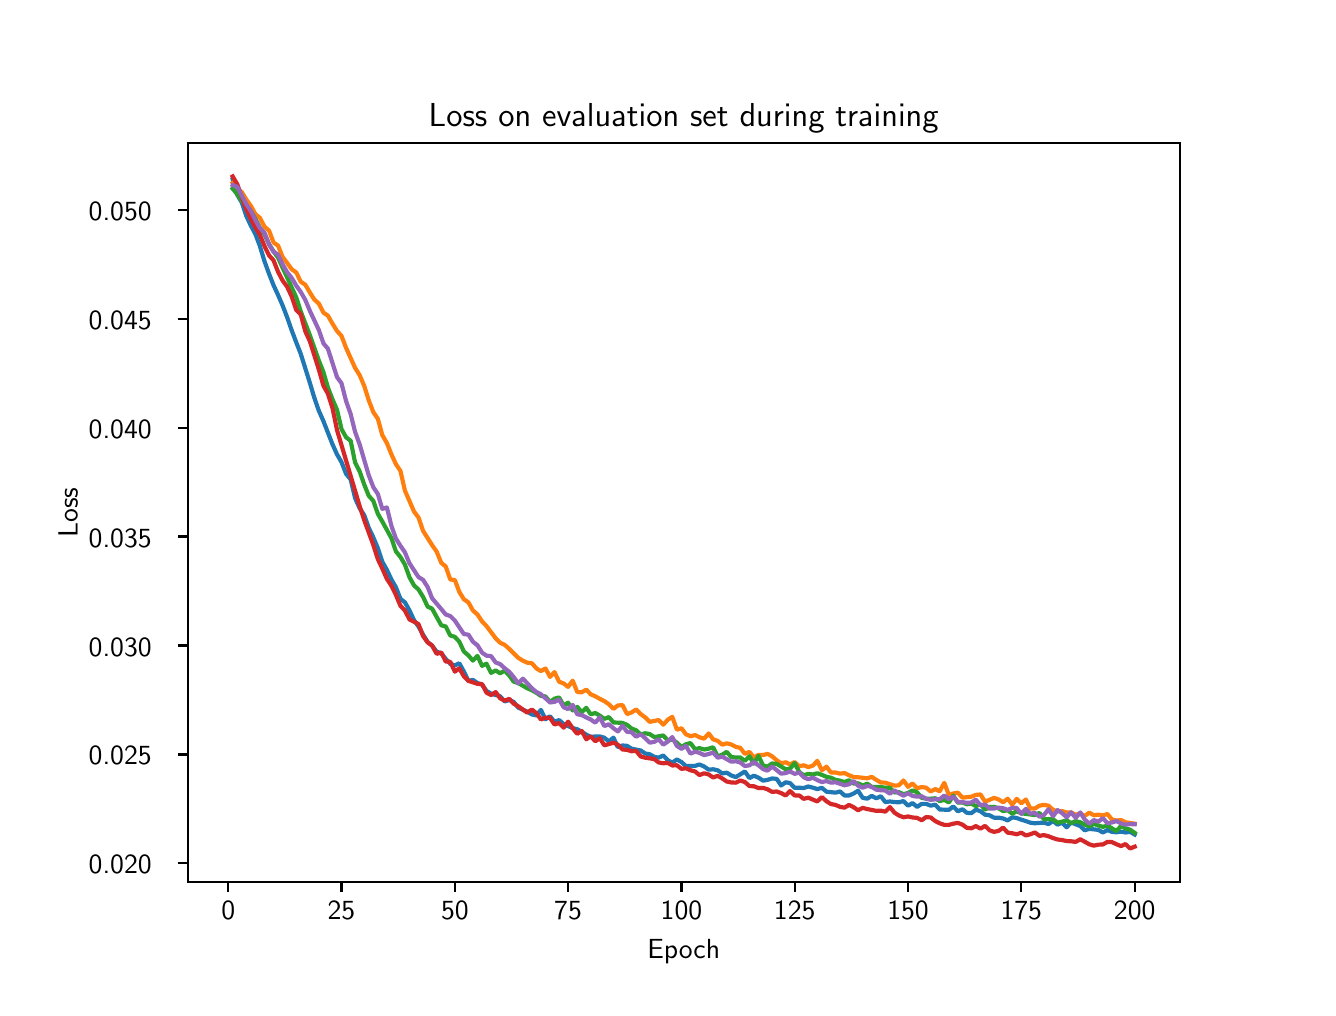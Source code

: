 \begingroup%
\makeatletter%
\begin{pgfpicture}%
\pgfpathrectangle{\pgfpointorigin}{\pgfqpoint{6.4in}{4.8in}}%
\pgfusepath{use as bounding box, clip}%
\begin{pgfscope}%
\pgfsetbuttcap%
\pgfsetmiterjoin%
\definecolor{currentfill}{rgb}{1.0,1.0,1.0}%
\pgfsetfillcolor{currentfill}%
\pgfsetlinewidth{0.0pt}%
\definecolor{currentstroke}{rgb}{1.0,1.0,1.0}%
\pgfsetstrokecolor{currentstroke}%
\pgfsetdash{}{0pt}%
\pgfpathmoveto{\pgfqpoint{0.0in}{0.0in}}%
\pgfpathlineto{\pgfqpoint{6.4in}{0.0in}}%
\pgfpathlineto{\pgfqpoint{6.4in}{4.8in}}%
\pgfpathlineto{\pgfqpoint{0.0in}{4.8in}}%
\pgfpathlineto{\pgfqpoint{0.0in}{0.0in}}%
\pgfpathclose%
\pgfusepath{fill}%
\end{pgfscope}%
\begin{pgfscope}%
\pgfsetbuttcap%
\pgfsetmiterjoin%
\definecolor{currentfill}{rgb}{1.0,1.0,1.0}%
\pgfsetfillcolor{currentfill}%
\pgfsetlinewidth{0.0pt}%
\definecolor{currentstroke}{rgb}{0.0,0.0,0.0}%
\pgfsetstrokecolor{currentstroke}%
\pgfsetstrokeopacity{0.0}%
\pgfsetdash{}{0pt}%
\pgfpathmoveto{\pgfqpoint{0.8in}{0.528in}}%
\pgfpathlineto{\pgfqpoint{5.76in}{0.528in}}%
\pgfpathlineto{\pgfqpoint{5.76in}{4.224in}}%
\pgfpathlineto{\pgfqpoint{0.8in}{4.224in}}%
\pgfpathlineto{\pgfqpoint{0.8in}{0.528in}}%
\pgfpathclose%
\pgfusepath{fill}%
\end{pgfscope}%
\begin{pgfscope}%
\pgfsetbuttcap%
\pgfsetroundjoin%
\definecolor{currentfill}{rgb}{0.0,0.0,0.0}%
\pgfsetfillcolor{currentfill}%
\pgfsetlinewidth{0.803pt}%
\definecolor{currentstroke}{rgb}{0.0,0.0,0.0}%
\pgfsetstrokecolor{currentstroke}%
\pgfsetdash{}{0pt}%
\pgfsys@defobject{currentmarker}{\pgfqpoint{0.0in}{-0.049in}}{\pgfqpoint{0.0in}{0.0in}}{%
\pgfpathmoveto{\pgfqpoint{0.0in}{0.0in}}%
\pgfpathlineto{\pgfqpoint{0.0in}{-0.049in}}%
\pgfusepath{stroke,fill}%
}%
\begin{pgfscope}%
\pgfsys@transformshift{1.003in}{0.528in}%
\pgfsys@useobject{currentmarker}{}%
\end{pgfscope}%
\end{pgfscope}%
\begin{pgfscope}%
\definecolor{textcolor}{rgb}{0.0,0.0,0.0}%
\pgfsetstrokecolor{textcolor}%
\pgfsetfillcolor{textcolor}%
\pgftext[x=1.003in,y=0.431in,,top]{\color{textcolor}{\sffamily\fontsize{10.0}{12.0}\selectfont\catcode`\^=\active\def^{\ifmmode\sp\else\^{}\fi}\catcode`\%=\active\def%{\%}0}}%
\end{pgfscope}%
\begin{pgfscope}%
\pgfsetbuttcap%
\pgfsetroundjoin%
\definecolor{currentfill}{rgb}{0.0,0.0,0.0}%
\pgfsetfillcolor{currentfill}%
\pgfsetlinewidth{0.803pt}%
\definecolor{currentstroke}{rgb}{0.0,0.0,0.0}%
\pgfsetstrokecolor{currentstroke}%
\pgfsetdash{}{0pt}%
\pgfsys@defobject{currentmarker}{\pgfqpoint{0.0in}{-0.049in}}{\pgfqpoint{0.0in}{0.0in}}{%
\pgfpathmoveto{\pgfqpoint{0.0in}{0.0in}}%
\pgfpathlineto{\pgfqpoint{0.0in}{-0.049in}}%
\pgfusepath{stroke,fill}%
}%
\begin{pgfscope}%
\pgfsys@transformshift{1.569in}{0.528in}%
\pgfsys@useobject{currentmarker}{}%
\end{pgfscope}%
\end{pgfscope}%
\begin{pgfscope}%
\definecolor{textcolor}{rgb}{0.0,0.0,0.0}%
\pgfsetstrokecolor{textcolor}%
\pgfsetfillcolor{textcolor}%
\pgftext[x=1.569in,y=0.431in,,top]{\color{textcolor}{\sffamily\fontsize{10.0}{12.0}\selectfont\catcode`\^=\active\def^{\ifmmode\sp\else\^{}\fi}\catcode`\%=\active\def%{\%}25}}%
\end{pgfscope}%
\begin{pgfscope}%
\pgfsetbuttcap%
\pgfsetroundjoin%
\definecolor{currentfill}{rgb}{0.0,0.0,0.0}%
\pgfsetfillcolor{currentfill}%
\pgfsetlinewidth{0.803pt}%
\definecolor{currentstroke}{rgb}{0.0,0.0,0.0}%
\pgfsetstrokecolor{currentstroke}%
\pgfsetdash{}{0pt}%
\pgfsys@defobject{currentmarker}{\pgfqpoint{0.0in}{-0.049in}}{\pgfqpoint{0.0in}{0.0in}}{%
\pgfpathmoveto{\pgfqpoint{0.0in}{0.0in}}%
\pgfpathlineto{\pgfqpoint{0.0in}{-0.049in}}%
\pgfusepath{stroke,fill}%
}%
\begin{pgfscope}%
\pgfsys@transformshift{2.136in}{0.528in}%
\pgfsys@useobject{currentmarker}{}%
\end{pgfscope}%
\end{pgfscope}%
\begin{pgfscope}%
\definecolor{textcolor}{rgb}{0.0,0.0,0.0}%
\pgfsetstrokecolor{textcolor}%
\pgfsetfillcolor{textcolor}%
\pgftext[x=2.136in,y=0.431in,,top]{\color{textcolor}{\sffamily\fontsize{10.0}{12.0}\selectfont\catcode`\^=\active\def^{\ifmmode\sp\else\^{}\fi}\catcode`\%=\active\def%{\%}50}}%
\end{pgfscope}%
\begin{pgfscope}%
\pgfsetbuttcap%
\pgfsetroundjoin%
\definecolor{currentfill}{rgb}{0.0,0.0,0.0}%
\pgfsetfillcolor{currentfill}%
\pgfsetlinewidth{0.803pt}%
\definecolor{currentstroke}{rgb}{0.0,0.0,0.0}%
\pgfsetstrokecolor{currentstroke}%
\pgfsetdash{}{0pt}%
\pgfsys@defobject{currentmarker}{\pgfqpoint{0.0in}{-0.049in}}{\pgfqpoint{0.0in}{0.0in}}{%
\pgfpathmoveto{\pgfqpoint{0.0in}{0.0in}}%
\pgfpathlineto{\pgfqpoint{0.0in}{-0.049in}}%
\pgfusepath{stroke,fill}%
}%
\begin{pgfscope}%
\pgfsys@transformshift{2.702in}{0.528in}%
\pgfsys@useobject{currentmarker}{}%
\end{pgfscope}%
\end{pgfscope}%
\begin{pgfscope}%
\definecolor{textcolor}{rgb}{0.0,0.0,0.0}%
\pgfsetstrokecolor{textcolor}%
\pgfsetfillcolor{textcolor}%
\pgftext[x=2.702in,y=0.431in,,top]{\color{textcolor}{\sffamily\fontsize{10.0}{12.0}\selectfont\catcode`\^=\active\def^{\ifmmode\sp\else\^{}\fi}\catcode`\%=\active\def%{\%}75}}%
\end{pgfscope}%
\begin{pgfscope}%
\pgfsetbuttcap%
\pgfsetroundjoin%
\definecolor{currentfill}{rgb}{0.0,0.0,0.0}%
\pgfsetfillcolor{currentfill}%
\pgfsetlinewidth{0.803pt}%
\definecolor{currentstroke}{rgb}{0.0,0.0,0.0}%
\pgfsetstrokecolor{currentstroke}%
\pgfsetdash{}{0pt}%
\pgfsys@defobject{currentmarker}{\pgfqpoint{0.0in}{-0.049in}}{\pgfqpoint{0.0in}{0.0in}}{%
\pgfpathmoveto{\pgfqpoint{0.0in}{0.0in}}%
\pgfpathlineto{\pgfqpoint{0.0in}{-0.049in}}%
\pgfusepath{stroke,fill}%
}%
\begin{pgfscope}%
\pgfsys@transformshift{3.269in}{0.528in}%
\pgfsys@useobject{currentmarker}{}%
\end{pgfscope}%
\end{pgfscope}%
\begin{pgfscope}%
\definecolor{textcolor}{rgb}{0.0,0.0,0.0}%
\pgfsetstrokecolor{textcolor}%
\pgfsetfillcolor{textcolor}%
\pgftext[x=3.269in,y=0.431in,,top]{\color{textcolor}{\sffamily\fontsize{10.0}{12.0}\selectfont\catcode`\^=\active\def^{\ifmmode\sp\else\^{}\fi}\catcode`\%=\active\def%{\%}100}}%
\end{pgfscope}%
\begin{pgfscope}%
\pgfsetbuttcap%
\pgfsetroundjoin%
\definecolor{currentfill}{rgb}{0.0,0.0,0.0}%
\pgfsetfillcolor{currentfill}%
\pgfsetlinewidth{0.803pt}%
\definecolor{currentstroke}{rgb}{0.0,0.0,0.0}%
\pgfsetstrokecolor{currentstroke}%
\pgfsetdash{}{0pt}%
\pgfsys@defobject{currentmarker}{\pgfqpoint{0.0in}{-0.049in}}{\pgfqpoint{0.0in}{0.0in}}{%
\pgfpathmoveto{\pgfqpoint{0.0in}{0.0in}}%
\pgfpathlineto{\pgfqpoint{0.0in}{-0.049in}}%
\pgfusepath{stroke,fill}%
}%
\begin{pgfscope}%
\pgfsys@transformshift{3.835in}{0.528in}%
\pgfsys@useobject{currentmarker}{}%
\end{pgfscope}%
\end{pgfscope}%
\begin{pgfscope}%
\definecolor{textcolor}{rgb}{0.0,0.0,0.0}%
\pgfsetstrokecolor{textcolor}%
\pgfsetfillcolor{textcolor}%
\pgftext[x=3.835in,y=0.431in,,top]{\color{textcolor}{\sffamily\fontsize{10.0}{12.0}\selectfont\catcode`\^=\active\def^{\ifmmode\sp\else\^{}\fi}\catcode`\%=\active\def%{\%}125}}%
\end{pgfscope}%
\begin{pgfscope}%
\pgfsetbuttcap%
\pgfsetroundjoin%
\definecolor{currentfill}{rgb}{0.0,0.0,0.0}%
\pgfsetfillcolor{currentfill}%
\pgfsetlinewidth{0.803pt}%
\definecolor{currentstroke}{rgb}{0.0,0.0,0.0}%
\pgfsetstrokecolor{currentstroke}%
\pgfsetdash{}{0pt}%
\pgfsys@defobject{currentmarker}{\pgfqpoint{0.0in}{-0.049in}}{\pgfqpoint{0.0in}{0.0in}}{%
\pgfpathmoveto{\pgfqpoint{0.0in}{0.0in}}%
\pgfpathlineto{\pgfqpoint{0.0in}{-0.049in}}%
\pgfusepath{stroke,fill}%
}%
\begin{pgfscope}%
\pgfsys@transformshift{4.402in}{0.528in}%
\pgfsys@useobject{currentmarker}{}%
\end{pgfscope}%
\end{pgfscope}%
\begin{pgfscope}%
\definecolor{textcolor}{rgb}{0.0,0.0,0.0}%
\pgfsetstrokecolor{textcolor}%
\pgfsetfillcolor{textcolor}%
\pgftext[x=4.402in,y=0.431in,,top]{\color{textcolor}{\sffamily\fontsize{10.0}{12.0}\selectfont\catcode`\^=\active\def^{\ifmmode\sp\else\^{}\fi}\catcode`\%=\active\def%{\%}150}}%
\end{pgfscope}%
\begin{pgfscope}%
\pgfsetbuttcap%
\pgfsetroundjoin%
\definecolor{currentfill}{rgb}{0.0,0.0,0.0}%
\pgfsetfillcolor{currentfill}%
\pgfsetlinewidth{0.803pt}%
\definecolor{currentstroke}{rgb}{0.0,0.0,0.0}%
\pgfsetstrokecolor{currentstroke}%
\pgfsetdash{}{0pt}%
\pgfsys@defobject{currentmarker}{\pgfqpoint{0.0in}{-0.049in}}{\pgfqpoint{0.0in}{0.0in}}{%
\pgfpathmoveto{\pgfqpoint{0.0in}{0.0in}}%
\pgfpathlineto{\pgfqpoint{0.0in}{-0.049in}}%
\pgfusepath{stroke,fill}%
}%
\begin{pgfscope}%
\pgfsys@transformshift{4.968in}{0.528in}%
\pgfsys@useobject{currentmarker}{}%
\end{pgfscope}%
\end{pgfscope}%
\begin{pgfscope}%
\definecolor{textcolor}{rgb}{0.0,0.0,0.0}%
\pgfsetstrokecolor{textcolor}%
\pgfsetfillcolor{textcolor}%
\pgftext[x=4.968in,y=0.431in,,top]{\color{textcolor}{\sffamily\fontsize{10.0}{12.0}\selectfont\catcode`\^=\active\def^{\ifmmode\sp\else\^{}\fi}\catcode`\%=\active\def%{\%}175}}%
\end{pgfscope}%
\begin{pgfscope}%
\pgfsetbuttcap%
\pgfsetroundjoin%
\definecolor{currentfill}{rgb}{0.0,0.0,0.0}%
\pgfsetfillcolor{currentfill}%
\pgfsetlinewidth{0.803pt}%
\definecolor{currentstroke}{rgb}{0.0,0.0,0.0}%
\pgfsetstrokecolor{currentstroke}%
\pgfsetdash{}{0pt}%
\pgfsys@defobject{currentmarker}{\pgfqpoint{0.0in}{-0.049in}}{\pgfqpoint{0.0in}{0.0in}}{%
\pgfpathmoveto{\pgfqpoint{0.0in}{0.0in}}%
\pgfpathlineto{\pgfqpoint{0.0in}{-0.049in}}%
\pgfusepath{stroke,fill}%
}%
\begin{pgfscope}%
\pgfsys@transformshift{5.535in}{0.528in}%
\pgfsys@useobject{currentmarker}{}%
\end{pgfscope}%
\end{pgfscope}%
\begin{pgfscope}%
\definecolor{textcolor}{rgb}{0.0,0.0,0.0}%
\pgfsetstrokecolor{textcolor}%
\pgfsetfillcolor{textcolor}%
\pgftext[x=5.535in,y=0.431in,,top]{\color{textcolor}{\sffamily\fontsize{10.0}{12.0}\selectfont\catcode`\^=\active\def^{\ifmmode\sp\else\^{}\fi}\catcode`\%=\active\def%{\%}200}}%
\end{pgfscope}%
\begin{pgfscope}%
\definecolor{textcolor}{rgb}{0.0,0.0,0.0}%
\pgfsetstrokecolor{textcolor}%
\pgfsetfillcolor{textcolor}%
\pgftext[x=3.28in,y=0.241in,,top]{\color{textcolor}{\sffamily\fontsize{10.0}{12.0}\selectfont\catcode`\^=\active\def^{\ifmmode\sp\else\^{}\fi}\catcode`\%=\active\def%{\%}Epoch}}%
\end{pgfscope}%
\begin{pgfscope}%
\pgfsetbuttcap%
\pgfsetroundjoin%
\definecolor{currentfill}{rgb}{0.0,0.0,0.0}%
\pgfsetfillcolor{currentfill}%
\pgfsetlinewidth{0.803pt}%
\definecolor{currentstroke}{rgb}{0.0,0.0,0.0}%
\pgfsetstrokecolor{currentstroke}%
\pgfsetdash{}{0pt}%
\pgfsys@defobject{currentmarker}{\pgfqpoint{-0.049in}{0.0in}}{\pgfqpoint{-0.0in}{0.0in}}{%
\pgfpathmoveto{\pgfqpoint{-0.0in}{0.0in}}%
\pgfpathlineto{\pgfqpoint{-0.049in}{0.0in}}%
\pgfusepath{stroke,fill}%
}%
\begin{pgfscope}%
\pgfsys@transformshift{0.8in}{0.622in}%
\pgfsys@useobject{currentmarker}{}%
\end{pgfscope}%
\end{pgfscope}%
\begin{pgfscope}%
\definecolor{textcolor}{rgb}{0.0,0.0,0.0}%
\pgfsetstrokecolor{textcolor}%
\pgfsetfillcolor{textcolor}%
\pgftext[x=0.305in, y=0.569in, left, base]{\color{textcolor}{\sffamily\fontsize{10.0}{12.0}\selectfont\catcode`\^=\active\def^{\ifmmode\sp\else\^{}\fi}\catcode`\%=\active\def%{\%}0.020}}%
\end{pgfscope}%
\begin{pgfscope}%
\pgfsetbuttcap%
\pgfsetroundjoin%
\definecolor{currentfill}{rgb}{0.0,0.0,0.0}%
\pgfsetfillcolor{currentfill}%
\pgfsetlinewidth{0.803pt}%
\definecolor{currentstroke}{rgb}{0.0,0.0,0.0}%
\pgfsetstrokecolor{currentstroke}%
\pgfsetdash{}{0pt}%
\pgfsys@defobject{currentmarker}{\pgfqpoint{-0.049in}{0.0in}}{\pgfqpoint{-0.0in}{0.0in}}{%
\pgfpathmoveto{\pgfqpoint{-0.0in}{0.0in}}%
\pgfpathlineto{\pgfqpoint{-0.049in}{0.0in}}%
\pgfusepath{stroke,fill}%
}%
\begin{pgfscope}%
\pgfsys@transformshift{0.8in}{1.166in}%
\pgfsys@useobject{currentmarker}{}%
\end{pgfscope}%
\end{pgfscope}%
\begin{pgfscope}%
\definecolor{textcolor}{rgb}{0.0,0.0,0.0}%
\pgfsetstrokecolor{textcolor}%
\pgfsetfillcolor{textcolor}%
\pgftext[x=0.305in, y=1.114in, left, base]{\color{textcolor}{\sffamily\fontsize{10.0}{12.0}\selectfont\catcode`\^=\active\def^{\ifmmode\sp\else\^{}\fi}\catcode`\%=\active\def%{\%}0.025}}%
\end{pgfscope}%
\begin{pgfscope}%
\pgfsetbuttcap%
\pgfsetroundjoin%
\definecolor{currentfill}{rgb}{0.0,0.0,0.0}%
\pgfsetfillcolor{currentfill}%
\pgfsetlinewidth{0.803pt}%
\definecolor{currentstroke}{rgb}{0.0,0.0,0.0}%
\pgfsetstrokecolor{currentstroke}%
\pgfsetdash{}{0pt}%
\pgfsys@defobject{currentmarker}{\pgfqpoint{-0.049in}{0.0in}}{\pgfqpoint{-0.0in}{0.0in}}{%
\pgfpathmoveto{\pgfqpoint{-0.0in}{0.0in}}%
\pgfpathlineto{\pgfqpoint{-0.049in}{0.0in}}%
\pgfusepath{stroke,fill}%
}%
\begin{pgfscope}%
\pgfsys@transformshift{0.8in}{1.711in}%
\pgfsys@useobject{currentmarker}{}%
\end{pgfscope}%
\end{pgfscope}%
\begin{pgfscope}%
\definecolor{textcolor}{rgb}{0.0,0.0,0.0}%
\pgfsetstrokecolor{textcolor}%
\pgfsetfillcolor{textcolor}%
\pgftext[x=0.305in, y=1.658in, left, base]{\color{textcolor}{\sffamily\fontsize{10.0}{12.0}\selectfont\catcode`\^=\active\def^{\ifmmode\sp\else\^{}\fi}\catcode`\%=\active\def%{\%}0.030}}%
\end{pgfscope}%
\begin{pgfscope}%
\pgfsetbuttcap%
\pgfsetroundjoin%
\definecolor{currentfill}{rgb}{0.0,0.0,0.0}%
\pgfsetfillcolor{currentfill}%
\pgfsetlinewidth{0.803pt}%
\definecolor{currentstroke}{rgb}{0.0,0.0,0.0}%
\pgfsetstrokecolor{currentstroke}%
\pgfsetdash{}{0pt}%
\pgfsys@defobject{currentmarker}{\pgfqpoint{-0.049in}{0.0in}}{\pgfqpoint{-0.0in}{0.0in}}{%
\pgfpathmoveto{\pgfqpoint{-0.0in}{0.0in}}%
\pgfpathlineto{\pgfqpoint{-0.049in}{0.0in}}%
\pgfusepath{stroke,fill}%
}%
\begin{pgfscope}%
\pgfsys@transformshift{0.8in}{2.256in}%
\pgfsys@useobject{currentmarker}{}%
\end{pgfscope}%
\end{pgfscope}%
\begin{pgfscope}%
\definecolor{textcolor}{rgb}{0.0,0.0,0.0}%
\pgfsetstrokecolor{textcolor}%
\pgfsetfillcolor{textcolor}%
\pgftext[x=0.305in, y=2.203in, left, base]{\color{textcolor}{\sffamily\fontsize{10.0}{12.0}\selectfont\catcode`\^=\active\def^{\ifmmode\sp\else\^{}\fi}\catcode`\%=\active\def%{\%}0.035}}%
\end{pgfscope}%
\begin{pgfscope}%
\pgfsetbuttcap%
\pgfsetroundjoin%
\definecolor{currentfill}{rgb}{0.0,0.0,0.0}%
\pgfsetfillcolor{currentfill}%
\pgfsetlinewidth{0.803pt}%
\definecolor{currentstroke}{rgb}{0.0,0.0,0.0}%
\pgfsetstrokecolor{currentstroke}%
\pgfsetdash{}{0pt}%
\pgfsys@defobject{currentmarker}{\pgfqpoint{-0.049in}{0.0in}}{\pgfqpoint{-0.0in}{0.0in}}{%
\pgfpathmoveto{\pgfqpoint{-0.0in}{0.0in}}%
\pgfpathlineto{\pgfqpoint{-0.049in}{0.0in}}%
\pgfusepath{stroke,fill}%
}%
\begin{pgfscope}%
\pgfsys@transformshift{0.8in}{2.8in}%
\pgfsys@useobject{currentmarker}{}%
\end{pgfscope}%
\end{pgfscope}%
\begin{pgfscope}%
\definecolor{textcolor}{rgb}{0.0,0.0,0.0}%
\pgfsetstrokecolor{textcolor}%
\pgfsetfillcolor{textcolor}%
\pgftext[x=0.305in, y=2.748in, left, base]{\color{textcolor}{\sffamily\fontsize{10.0}{12.0}\selectfont\catcode`\^=\active\def^{\ifmmode\sp\else\^{}\fi}\catcode`\%=\active\def%{\%}0.040}}%
\end{pgfscope}%
\begin{pgfscope}%
\pgfsetbuttcap%
\pgfsetroundjoin%
\definecolor{currentfill}{rgb}{0.0,0.0,0.0}%
\pgfsetfillcolor{currentfill}%
\pgfsetlinewidth{0.803pt}%
\definecolor{currentstroke}{rgb}{0.0,0.0,0.0}%
\pgfsetstrokecolor{currentstroke}%
\pgfsetdash{}{0pt}%
\pgfsys@defobject{currentmarker}{\pgfqpoint{-0.049in}{0.0in}}{\pgfqpoint{-0.0in}{0.0in}}{%
\pgfpathmoveto{\pgfqpoint{-0.0in}{0.0in}}%
\pgfpathlineto{\pgfqpoint{-0.049in}{0.0in}}%
\pgfusepath{stroke,fill}%
}%
\begin{pgfscope}%
\pgfsys@transformshift{0.8in}{3.345in}%
\pgfsys@useobject{currentmarker}{}%
\end{pgfscope}%
\end{pgfscope}%
\begin{pgfscope}%
\definecolor{textcolor}{rgb}{0.0,0.0,0.0}%
\pgfsetstrokecolor{textcolor}%
\pgfsetfillcolor{textcolor}%
\pgftext[x=0.305in, y=3.292in, left, base]{\color{textcolor}{\sffamily\fontsize{10.0}{12.0}\selectfont\catcode`\^=\active\def^{\ifmmode\sp\else\^{}\fi}\catcode`\%=\active\def%{\%}0.045}}%
\end{pgfscope}%
\begin{pgfscope}%
\pgfsetbuttcap%
\pgfsetroundjoin%
\definecolor{currentfill}{rgb}{0.0,0.0,0.0}%
\pgfsetfillcolor{currentfill}%
\pgfsetlinewidth{0.803pt}%
\definecolor{currentstroke}{rgb}{0.0,0.0,0.0}%
\pgfsetstrokecolor{currentstroke}%
\pgfsetdash{}{0pt}%
\pgfsys@defobject{currentmarker}{\pgfqpoint{-0.049in}{0.0in}}{\pgfqpoint{-0.0in}{0.0in}}{%
\pgfpathmoveto{\pgfqpoint{-0.0in}{0.0in}}%
\pgfpathlineto{\pgfqpoint{-0.049in}{0.0in}}%
\pgfusepath{stroke,fill}%
}%
\begin{pgfscope}%
\pgfsys@transformshift{0.8in}{3.89in}%
\pgfsys@useobject{currentmarker}{}%
\end{pgfscope}%
\end{pgfscope}%
\begin{pgfscope}%
\definecolor{textcolor}{rgb}{0.0,0.0,0.0}%
\pgfsetstrokecolor{textcolor}%
\pgfsetfillcolor{textcolor}%
\pgftext[x=0.305in, y=3.837in, left, base]{\color{textcolor}{\sffamily\fontsize{10.0}{12.0}\selectfont\catcode`\^=\active\def^{\ifmmode\sp\else\^{}\fi}\catcode`\%=\active\def%{\%}0.050}}%
\end{pgfscope}%
\begin{pgfscope}%
\definecolor{textcolor}{rgb}{0.0,0.0,0.0}%
\pgfsetstrokecolor{textcolor}%
\pgfsetfillcolor{textcolor}%
\pgftext[x=0.25in,y=2.376in,,bottom,rotate=90.0]{\color{textcolor}{\sffamily\fontsize{10.0}{12.0}\selectfont\catcode`\^=\active\def^{\ifmmode\sp\else\^{}\fi}\catcode`\%=\active\def%{\%}Loss}}%
\end{pgfscope}%
\begin{pgfscope}%
\pgfpathrectangle{\pgfqpoint{0.8in}{0.528in}}{\pgfqpoint{4.96in}{3.696in}}%
\pgfusepath{clip}%
\pgfsetrectcap%
\pgfsetroundjoin%
\pgfsetlinewidth{1.506pt}%
\definecolor{currentstroke}{rgb}{0.122,0.467,0.706}%
\pgfsetstrokecolor{currentstroke}%
\pgfsetdash{}{0pt}%
\pgfpathmoveto{\pgfqpoint{1.025in}{4.042in}}%
\pgfpathlineto{\pgfqpoint{1.048in}{3.964in}}%
\pgfpathlineto{\pgfqpoint{1.071in}{3.925in}}%
\pgfpathlineto{\pgfqpoint{1.093in}{3.859in}}%
\pgfpathlineto{\pgfqpoint{1.116in}{3.81in}}%
\pgfpathlineto{\pgfqpoint{1.139in}{3.767in}}%
\pgfpathlineto{\pgfqpoint{1.161in}{3.708in}}%
\pgfpathlineto{\pgfqpoint{1.184in}{3.632in}}%
\pgfpathlineto{\pgfqpoint{1.207in}{3.569in}}%
\pgfpathlineto{\pgfqpoint{1.229in}{3.513in}}%
\pgfpathlineto{\pgfqpoint{1.252in}{3.463in}}%
\pgfpathlineto{\pgfqpoint{1.275in}{3.41in}}%
\pgfpathlineto{\pgfqpoint{1.297in}{3.353in}}%
\pgfpathlineto{\pgfqpoint{1.32in}{3.287in}}%
\pgfpathlineto{\pgfqpoint{1.343in}{3.226in}}%
\pgfpathlineto{\pgfqpoint{1.365in}{3.17in}}%
\pgfpathlineto{\pgfqpoint{1.411in}{3.024in}}%
\pgfpathlineto{\pgfqpoint{1.433in}{2.95in}}%
\pgfpathlineto{\pgfqpoint{1.456in}{2.884in}}%
\pgfpathlineto{\pgfqpoint{1.479in}{2.832in}}%
\pgfpathlineto{\pgfqpoint{1.524in}{2.717in}}%
\pgfpathlineto{\pgfqpoint{1.547in}{2.666in}}%
\pgfpathlineto{\pgfqpoint{1.569in}{2.628in}}%
\pgfpathlineto{\pgfqpoint{1.592in}{2.569in}}%
\pgfpathlineto{\pgfqpoint{1.615in}{2.541in}}%
\pgfpathlineto{\pgfqpoint{1.637in}{2.448in}}%
\pgfpathlineto{\pgfqpoint{1.66in}{2.397in}}%
\pgfpathlineto{\pgfqpoint{1.683in}{2.362in}}%
\pgfpathlineto{\pgfqpoint{1.705in}{2.3in}}%
\pgfpathlineto{\pgfqpoint{1.728in}{2.252in}}%
\pgfpathlineto{\pgfqpoint{1.751in}{2.197in}}%
\pgfpathlineto{\pgfqpoint{1.773in}{2.13in}}%
\pgfpathlineto{\pgfqpoint{1.796in}{2.089in}}%
\pgfpathlineto{\pgfqpoint{1.819in}{2.04in}}%
\pgfpathlineto{\pgfqpoint{1.841in}{2.002in}}%
\pgfpathlineto{\pgfqpoint{1.864in}{1.944in}}%
\pgfpathlineto{\pgfqpoint{1.886in}{1.927in}}%
\pgfpathlineto{\pgfqpoint{1.909in}{1.886in}}%
\pgfpathlineto{\pgfqpoint{1.932in}{1.837in}}%
\pgfpathlineto{\pgfqpoint{1.954in}{1.806in}}%
\pgfpathlineto{\pgfqpoint{1.977in}{1.765in}}%
\pgfpathlineto{\pgfqpoint{2.0in}{1.728in}}%
\pgfpathlineto{\pgfqpoint{2.022in}{1.71in}}%
\pgfpathlineto{\pgfqpoint{2.045in}{1.68in}}%
\pgfpathlineto{\pgfqpoint{2.068in}{1.672in}}%
\pgfpathlineto{\pgfqpoint{2.09in}{1.644in}}%
\pgfpathlineto{\pgfqpoint{2.113in}{1.619in}}%
\pgfpathlineto{\pgfqpoint{2.136in}{1.611in}}%
\pgfpathlineto{\pgfqpoint{2.158in}{1.622in}}%
\pgfpathlineto{\pgfqpoint{2.181in}{1.581in}}%
\pgfpathlineto{\pgfqpoint{2.204in}{1.533in}}%
\pgfpathlineto{\pgfqpoint{2.226in}{1.539in}}%
\pgfpathlineto{\pgfqpoint{2.249in}{1.523in}}%
\pgfpathlineto{\pgfqpoint{2.272in}{1.515in}}%
\pgfpathlineto{\pgfqpoint{2.294in}{1.484in}}%
\pgfpathlineto{\pgfqpoint{2.317in}{1.47in}}%
\pgfpathlineto{\pgfqpoint{2.362in}{1.457in}}%
\pgfpathlineto{\pgfqpoint{2.385in}{1.431in}}%
\pgfpathlineto{\pgfqpoint{2.408in}{1.438in}}%
\pgfpathlineto{\pgfqpoint{2.43in}{1.429in}}%
\pgfpathlineto{\pgfqpoint{2.453in}{1.4in}}%
\pgfpathlineto{\pgfqpoint{2.498in}{1.38in}}%
\pgfpathlineto{\pgfqpoint{2.521in}{1.366in}}%
\pgfpathlineto{\pgfqpoint{2.544in}{1.361in}}%
\pgfpathlineto{\pgfqpoint{2.566in}{1.389in}}%
\pgfpathlineto{\pgfqpoint{2.589in}{1.342in}}%
\pgfpathlineto{\pgfqpoint{2.612in}{1.357in}}%
\pgfpathlineto{\pgfqpoint{2.634in}{1.329in}}%
\pgfpathlineto{\pgfqpoint{2.657in}{1.338in}}%
\pgfpathlineto{\pgfqpoint{2.68in}{1.318in}}%
\pgfpathlineto{\pgfqpoint{2.702in}{1.308in}}%
\pgfpathlineto{\pgfqpoint{2.725in}{1.298in}}%
\pgfpathlineto{\pgfqpoint{2.748in}{1.292in}}%
\pgfpathlineto{\pgfqpoint{2.77in}{1.28in}}%
\pgfpathlineto{\pgfqpoint{2.793in}{1.265in}}%
\pgfpathlineto{\pgfqpoint{2.815in}{1.254in}}%
\pgfpathlineto{\pgfqpoint{2.838in}{1.256in}}%
\pgfpathlineto{\pgfqpoint{2.861in}{1.256in}}%
\pgfpathlineto{\pgfqpoint{2.883in}{1.25in}}%
\pgfpathlineto{\pgfqpoint{2.906in}{1.231in}}%
\pgfpathlineto{\pgfqpoint{2.929in}{1.25in}}%
\pgfpathlineto{\pgfqpoint{2.951in}{1.202in}}%
\pgfpathlineto{\pgfqpoint{2.974in}{1.211in}}%
\pgfpathlineto{\pgfqpoint{2.997in}{1.209in}}%
\pgfpathlineto{\pgfqpoint{3.019in}{1.195in}}%
\pgfpathlineto{\pgfqpoint{3.065in}{1.186in}}%
\pgfpathlineto{\pgfqpoint{3.087in}{1.171in}}%
\pgfpathlineto{\pgfqpoint{3.11in}{1.167in}}%
\pgfpathlineto{\pgfqpoint{3.133in}{1.154in}}%
\pgfpathlineto{\pgfqpoint{3.155in}{1.15in}}%
\pgfpathlineto{\pgfqpoint{3.178in}{1.161in}}%
\pgfpathlineto{\pgfqpoint{3.201in}{1.137in}}%
\pgfpathlineto{\pgfqpoint{3.223in}{1.125in}}%
\pgfpathlineto{\pgfqpoint{3.246in}{1.141in}}%
\pgfpathlineto{\pgfqpoint{3.269in}{1.128in}}%
\pgfpathlineto{\pgfqpoint{3.291in}{1.108in}}%
\pgfpathlineto{\pgfqpoint{3.337in}{1.109in}}%
\pgfpathlineto{\pgfqpoint{3.359in}{1.116in}}%
\pgfpathlineto{\pgfqpoint{3.382in}{1.106in}}%
\pgfpathlineto{\pgfqpoint{3.405in}{1.09in}}%
\pgfpathlineto{\pgfqpoint{3.427in}{1.092in}}%
\pgfpathlineto{\pgfqpoint{3.45in}{1.087in}}%
\pgfpathlineto{\pgfqpoint{3.473in}{1.071in}}%
\pgfpathlineto{\pgfqpoint{3.495in}{1.075in}}%
\pgfpathlineto{\pgfqpoint{3.518in}{1.061in}}%
\pgfpathlineto{\pgfqpoint{3.541in}{1.053in}}%
\pgfpathlineto{\pgfqpoint{3.586in}{1.081in}}%
\pgfpathlineto{\pgfqpoint{3.609in}{1.048in}}%
\pgfpathlineto{\pgfqpoint{3.631in}{1.06in}}%
\pgfpathlineto{\pgfqpoint{3.654in}{1.05in}}%
\pgfpathlineto{\pgfqpoint{3.677in}{1.035in}}%
\pgfpathlineto{\pgfqpoint{3.699in}{1.039in}}%
\pgfpathlineto{\pgfqpoint{3.722in}{1.046in}}%
\pgfpathlineto{\pgfqpoint{3.745in}{1.044in}}%
\pgfpathlineto{\pgfqpoint{3.767in}{1.011in}}%
\pgfpathlineto{\pgfqpoint{3.79in}{1.027in}}%
\pgfpathlineto{\pgfqpoint{3.812in}{1.023in}}%
\pgfpathlineto{\pgfqpoint{3.835in}{0.999in}}%
\pgfpathlineto{\pgfqpoint{3.858in}{1.0in}}%
\pgfpathlineto{\pgfqpoint{3.88in}{0.998in}}%
\pgfpathlineto{\pgfqpoint{3.903in}{1.006in}}%
\pgfpathlineto{\pgfqpoint{3.926in}{1.0in}}%
\pgfpathlineto{\pgfqpoint{3.948in}{0.993in}}%
\pgfpathlineto{\pgfqpoint{3.971in}{0.999in}}%
\pgfpathlineto{\pgfqpoint{3.994in}{0.98in}}%
\pgfpathlineto{\pgfqpoint{4.039in}{0.975in}}%
\pgfpathlineto{\pgfqpoint{4.062in}{0.981in}}%
\pgfpathlineto{\pgfqpoint{4.084in}{0.961in}}%
\pgfpathlineto{\pgfqpoint{4.107in}{0.961in}}%
\pgfpathlineto{\pgfqpoint{4.13in}{0.971in}}%
\pgfpathlineto{\pgfqpoint{4.152in}{0.985in}}%
\pgfpathlineto{\pgfqpoint{4.175in}{0.949in}}%
\pgfpathlineto{\pgfqpoint{4.198in}{0.945in}}%
\pgfpathlineto{\pgfqpoint{4.22in}{0.959in}}%
\pgfpathlineto{\pgfqpoint{4.243in}{0.947in}}%
\pgfpathlineto{\pgfqpoint{4.266in}{0.957in}}%
\pgfpathlineto{\pgfqpoint{4.288in}{0.928in}}%
\pgfpathlineto{\pgfqpoint{4.311in}{0.931in}}%
\pgfpathlineto{\pgfqpoint{4.334in}{0.928in}}%
\pgfpathlineto{\pgfqpoint{4.356in}{0.927in}}%
\pgfpathlineto{\pgfqpoint{4.379in}{0.933in}}%
\pgfpathlineto{\pgfqpoint{4.402in}{0.91in}}%
\pgfpathlineto{\pgfqpoint{4.424in}{0.923in}}%
\pgfpathlineto{\pgfqpoint{4.447in}{0.904in}}%
\pgfpathlineto{\pgfqpoint{4.47in}{0.919in}}%
\pgfpathlineto{\pgfqpoint{4.492in}{0.919in}}%
\pgfpathlineto{\pgfqpoint{4.515in}{0.91in}}%
\pgfpathlineto{\pgfqpoint{4.538in}{0.915in}}%
\pgfpathlineto{\pgfqpoint{4.56in}{0.891in}}%
\pgfpathlineto{\pgfqpoint{4.606in}{0.889in}}%
\pgfpathlineto{\pgfqpoint{4.628in}{0.906in}}%
\pgfpathlineto{\pgfqpoint{4.651in}{0.882in}}%
\pgfpathlineto{\pgfqpoint{4.674in}{0.892in}}%
\pgfpathlineto{\pgfqpoint{4.696in}{0.874in}}%
\pgfpathlineto{\pgfqpoint{4.719in}{0.873in}}%
\pgfpathlineto{\pgfqpoint{4.741in}{0.89in}}%
\pgfpathlineto{\pgfqpoint{4.764in}{0.882in}}%
\pgfpathlineto{\pgfqpoint{4.787in}{0.865in}}%
\pgfpathlineto{\pgfqpoint{4.809in}{0.862in}}%
\pgfpathlineto{\pgfqpoint{4.832in}{0.85in}}%
\pgfpathlineto{\pgfqpoint{4.855in}{0.85in}}%
\pgfpathlineto{\pgfqpoint{4.877in}{0.846in}}%
\pgfpathlineto{\pgfqpoint{4.9in}{0.836in}}%
\pgfpathlineto{\pgfqpoint{4.923in}{0.852in}}%
\pgfpathlineto{\pgfqpoint{4.945in}{0.848in}}%
\pgfpathlineto{\pgfqpoint{4.968in}{0.84in}}%
\pgfpathlineto{\pgfqpoint{4.991in}{0.833in}}%
\pgfpathlineto{\pgfqpoint{5.013in}{0.825in}}%
\pgfpathlineto{\pgfqpoint{5.036in}{0.822in}}%
\pgfpathlineto{\pgfqpoint{5.059in}{0.824in}}%
\pgfpathlineto{\pgfqpoint{5.081in}{0.825in}}%
\pgfpathlineto{\pgfqpoint{5.104in}{0.818in}}%
\pgfpathlineto{\pgfqpoint{5.127in}{0.834in}}%
\pgfpathlineto{\pgfqpoint{5.149in}{0.815in}}%
\pgfpathlineto{\pgfqpoint{5.172in}{0.825in}}%
\pgfpathlineto{\pgfqpoint{5.195in}{0.802in}}%
\pgfpathlineto{\pgfqpoint{5.217in}{0.826in}}%
\pgfpathlineto{\pgfqpoint{5.263in}{0.808in}}%
\pgfpathlineto{\pgfqpoint{5.285in}{0.787in}}%
\pgfpathlineto{\pgfqpoint{5.308in}{0.794in}}%
\pgfpathlineto{\pgfqpoint{5.353in}{0.789in}}%
\pgfpathlineto{\pgfqpoint{5.376in}{0.776in}}%
\pgfpathlineto{\pgfqpoint{5.399in}{0.788in}}%
\pgfpathlineto{\pgfqpoint{5.421in}{0.779in}}%
\pgfpathlineto{\pgfqpoint{5.444in}{0.777in}}%
\pgfpathlineto{\pgfqpoint{5.467in}{0.78in}}%
\pgfpathlineto{\pgfqpoint{5.489in}{0.776in}}%
\pgfpathlineto{\pgfqpoint{5.512in}{0.779in}}%
\pgfpathlineto{\pgfqpoint{5.535in}{0.766in}}%
\pgfpathlineto{\pgfqpoint{5.535in}{0.766in}}%
\pgfusepath{stroke}%
\end{pgfscope}%
\begin{pgfscope}%
\pgfpathrectangle{\pgfqpoint{0.8in}{0.528in}}{\pgfqpoint{4.96in}{3.696in}}%
\pgfusepath{clip}%
\pgfsetrectcap%
\pgfsetroundjoin%
\pgfsetlinewidth{1.506pt}%
\definecolor{currentstroke}{rgb}{1.0,0.498,0.055}%
\pgfsetstrokecolor{currentstroke}%
\pgfsetdash{}{0pt}%
\pgfpathmoveto{\pgfqpoint{1.025in}{4.024in}}%
\pgfpathlineto{\pgfqpoint{1.048in}{3.995in}}%
\pgfpathlineto{\pgfqpoint{1.071in}{3.977in}}%
\pgfpathlineto{\pgfqpoint{1.093in}{3.941in}}%
\pgfpathlineto{\pgfqpoint{1.116in}{3.909in}}%
\pgfpathlineto{\pgfqpoint{1.139in}{3.867in}}%
\pgfpathlineto{\pgfqpoint{1.161in}{3.849in}}%
\pgfpathlineto{\pgfqpoint{1.184in}{3.805in}}%
\pgfpathlineto{\pgfqpoint{1.207in}{3.785in}}%
\pgfpathlineto{\pgfqpoint{1.229in}{3.726in}}%
\pgfpathlineto{\pgfqpoint{1.252in}{3.71in}}%
\pgfpathlineto{\pgfqpoint{1.275in}{3.653in}}%
\pgfpathlineto{\pgfqpoint{1.297in}{3.624in}}%
\pgfpathlineto{\pgfqpoint{1.32in}{3.592in}}%
\pgfpathlineto{\pgfqpoint{1.343in}{3.576in}}%
\pgfpathlineto{\pgfqpoint{1.365in}{3.53in}}%
\pgfpathlineto{\pgfqpoint{1.388in}{3.515in}}%
\pgfpathlineto{\pgfqpoint{1.411in}{3.476in}}%
\pgfpathlineto{\pgfqpoint{1.433in}{3.441in}}%
\pgfpathlineto{\pgfqpoint{1.456in}{3.42in}}%
\pgfpathlineto{\pgfqpoint{1.479in}{3.375in}}%
\pgfpathlineto{\pgfqpoint{1.501in}{3.36in}}%
\pgfpathlineto{\pgfqpoint{1.524in}{3.32in}}%
\pgfpathlineto{\pgfqpoint{1.547in}{3.283in}}%
\pgfpathlineto{\pgfqpoint{1.569in}{3.259in}}%
\pgfpathlineto{\pgfqpoint{1.592in}{3.199in}}%
\pgfpathlineto{\pgfqpoint{1.637in}{3.099in}}%
\pgfpathlineto{\pgfqpoint{1.66in}{3.062in}}%
\pgfpathlineto{\pgfqpoint{1.683in}{3.008in}}%
\pgfpathlineto{\pgfqpoint{1.705in}{2.938in}}%
\pgfpathlineto{\pgfqpoint{1.728in}{2.878in}}%
\pgfpathlineto{\pgfqpoint{1.751in}{2.844in}}%
\pgfpathlineto{\pgfqpoint{1.773in}{2.763in}}%
\pgfpathlineto{\pgfqpoint{1.796in}{2.723in}}%
\pgfpathlineto{\pgfqpoint{1.819in}{2.666in}}%
\pgfpathlineto{\pgfqpoint{1.841in}{2.618in}}%
\pgfpathlineto{\pgfqpoint{1.864in}{2.583in}}%
\pgfpathlineto{\pgfqpoint{1.886in}{2.486in}}%
\pgfpathlineto{\pgfqpoint{1.932in}{2.38in}}%
\pgfpathlineto{\pgfqpoint{1.954in}{2.351in}}%
\pgfpathlineto{\pgfqpoint{1.977in}{2.284in}}%
\pgfpathlineto{\pgfqpoint{2.022in}{2.213in}}%
\pgfpathlineto{\pgfqpoint{2.045in}{2.18in}}%
\pgfpathlineto{\pgfqpoint{2.068in}{2.124in}}%
\pgfpathlineto{\pgfqpoint{2.09in}{2.106in}}%
\pgfpathlineto{\pgfqpoint{2.113in}{2.041in}}%
\pgfpathlineto{\pgfqpoint{2.136in}{2.038in}}%
\pgfpathlineto{\pgfqpoint{2.158in}{1.979in}}%
\pgfpathlineto{\pgfqpoint{2.181in}{1.942in}}%
\pgfpathlineto{\pgfqpoint{2.204in}{1.926in}}%
\pgfpathlineto{\pgfqpoint{2.226in}{1.886in}}%
\pgfpathlineto{\pgfqpoint{2.249in}{1.866in}}%
\pgfpathlineto{\pgfqpoint{2.272in}{1.831in}}%
\pgfpathlineto{\pgfqpoint{2.294in}{1.808in}}%
\pgfpathlineto{\pgfqpoint{2.34in}{1.747in}}%
\pgfpathlineto{\pgfqpoint{2.362in}{1.725in}}%
\pgfpathlineto{\pgfqpoint{2.385in}{1.714in}}%
\pgfpathlineto{\pgfqpoint{2.408in}{1.694in}}%
\pgfpathlineto{\pgfqpoint{2.43in}{1.672in}}%
\pgfpathlineto{\pgfqpoint{2.453in}{1.649in}}%
\pgfpathlineto{\pgfqpoint{2.476in}{1.635in}}%
\pgfpathlineto{\pgfqpoint{2.498in}{1.625in}}%
\pgfpathlineto{\pgfqpoint{2.521in}{1.622in}}%
\pgfpathlineto{\pgfqpoint{2.544in}{1.596in}}%
\pgfpathlineto{\pgfqpoint{2.566in}{1.583in}}%
\pgfpathlineto{\pgfqpoint{2.589in}{1.596in}}%
\pgfpathlineto{\pgfqpoint{2.612in}{1.554in}}%
\pgfpathlineto{\pgfqpoint{2.634in}{1.578in}}%
\pgfpathlineto{\pgfqpoint{2.657in}{1.53in}}%
\pgfpathlineto{\pgfqpoint{2.68in}{1.521in}}%
\pgfpathlineto{\pgfqpoint{2.702in}{1.504in}}%
\pgfpathlineto{\pgfqpoint{2.725in}{1.535in}}%
\pgfpathlineto{\pgfqpoint{2.748in}{1.478in}}%
\pgfpathlineto{\pgfqpoint{2.77in}{1.477in}}%
\pgfpathlineto{\pgfqpoint{2.793in}{1.49in}}%
\pgfpathlineto{\pgfqpoint{2.815in}{1.467in}}%
\pgfpathlineto{\pgfqpoint{2.838in}{1.457in}}%
\pgfpathlineto{\pgfqpoint{2.861in}{1.444in}}%
\pgfpathlineto{\pgfqpoint{2.883in}{1.433in}}%
\pgfpathlineto{\pgfqpoint{2.906in}{1.417in}}%
\pgfpathlineto{\pgfqpoint{2.929in}{1.394in}}%
\pgfpathlineto{\pgfqpoint{2.951in}{1.411in}}%
\pgfpathlineto{\pgfqpoint{2.974in}{1.413in}}%
\pgfpathlineto{\pgfqpoint{2.997in}{1.368in}}%
\pgfpathlineto{\pgfqpoint{3.019in}{1.376in}}%
\pgfpathlineto{\pgfqpoint{3.042in}{1.391in}}%
\pgfpathlineto{\pgfqpoint{3.065in}{1.368in}}%
\pgfpathlineto{\pgfqpoint{3.087in}{1.352in}}%
\pgfpathlineto{\pgfqpoint{3.11in}{1.329in}}%
\pgfpathlineto{\pgfqpoint{3.155in}{1.338in}}%
\pgfpathlineto{\pgfqpoint{3.178in}{1.315in}}%
\pgfpathlineto{\pgfqpoint{3.201in}{1.34in}}%
\pgfpathlineto{\pgfqpoint{3.223in}{1.354in}}%
\pgfpathlineto{\pgfqpoint{3.246in}{1.29in}}%
\pgfpathlineto{\pgfqpoint{3.269in}{1.297in}}%
\pgfpathlineto{\pgfqpoint{3.291in}{1.267in}}%
\pgfpathlineto{\pgfqpoint{3.314in}{1.257in}}%
\pgfpathlineto{\pgfqpoint{3.337in}{1.263in}}%
\pgfpathlineto{\pgfqpoint{3.359in}{1.252in}}%
\pgfpathlineto{\pgfqpoint{3.382in}{1.245in}}%
\pgfpathlineto{\pgfqpoint{3.405in}{1.271in}}%
\pgfpathlineto{\pgfqpoint{3.427in}{1.242in}}%
\pgfpathlineto{\pgfqpoint{3.45in}{1.234in}}%
\pgfpathlineto{\pgfqpoint{3.473in}{1.215in}}%
\pgfpathlineto{\pgfqpoint{3.495in}{1.222in}}%
\pgfpathlineto{\pgfqpoint{3.518in}{1.216in}}%
\pgfpathlineto{\pgfqpoint{3.541in}{1.204in}}%
\pgfpathlineto{\pgfqpoint{3.563in}{1.199in}}%
\pgfpathlineto{\pgfqpoint{3.586in}{1.169in}}%
\pgfpathlineto{\pgfqpoint{3.609in}{1.179in}}%
\pgfpathlineto{\pgfqpoint{3.631in}{1.15in}}%
\pgfpathlineto{\pgfqpoint{3.654in}{1.164in}}%
\pgfpathlineto{\pgfqpoint{3.677in}{1.163in}}%
\pgfpathlineto{\pgfqpoint{3.699in}{1.169in}}%
\pgfpathlineto{\pgfqpoint{3.722in}{1.157in}}%
\pgfpathlineto{\pgfqpoint{3.745in}{1.137in}}%
\pgfpathlineto{\pgfqpoint{3.767in}{1.122in}}%
\pgfpathlineto{\pgfqpoint{3.79in}{1.127in}}%
\pgfpathlineto{\pgfqpoint{3.812in}{1.116in}}%
\pgfpathlineto{\pgfqpoint{3.835in}{1.128in}}%
\pgfpathlineto{\pgfqpoint{3.858in}{1.107in}}%
\pgfpathlineto{\pgfqpoint{3.88in}{1.112in}}%
\pgfpathlineto{\pgfqpoint{3.903in}{1.103in}}%
\pgfpathlineto{\pgfqpoint{3.926in}{1.11in}}%
\pgfpathlineto{\pgfqpoint{3.948in}{1.134in}}%
\pgfpathlineto{\pgfqpoint{3.971in}{1.087in}}%
\pgfpathlineto{\pgfqpoint{3.994in}{1.105in}}%
\pgfpathlineto{\pgfqpoint{4.016in}{1.076in}}%
\pgfpathlineto{\pgfqpoint{4.039in}{1.076in}}%
\pgfpathlineto{\pgfqpoint{4.062in}{1.07in}}%
\pgfpathlineto{\pgfqpoint{4.084in}{1.073in}}%
\pgfpathlineto{\pgfqpoint{4.107in}{1.062in}}%
\pgfpathlineto{\pgfqpoint{4.13in}{1.053in}}%
\pgfpathlineto{\pgfqpoint{4.152in}{1.052in}}%
\pgfpathlineto{\pgfqpoint{4.198in}{1.047in}}%
\pgfpathlineto{\pgfqpoint{4.22in}{1.054in}}%
\pgfpathlineto{\pgfqpoint{4.243in}{1.039in}}%
\pgfpathlineto{\pgfqpoint{4.266in}{1.026in}}%
\pgfpathlineto{\pgfqpoint{4.288in}{1.025in}}%
\pgfpathlineto{\pgfqpoint{4.334in}{1.01in}}%
\pgfpathlineto{\pgfqpoint{4.356in}{1.012in}}%
\pgfpathlineto{\pgfqpoint{4.379in}{1.036in}}%
\pgfpathlineto{\pgfqpoint{4.402in}{1.004in}}%
\pgfpathlineto{\pgfqpoint{4.424in}{1.021in}}%
\pgfpathlineto{\pgfqpoint{4.447in}{0.997in}}%
\pgfpathlineto{\pgfqpoint{4.47in}{1.003in}}%
\pgfpathlineto{\pgfqpoint{4.492in}{1.0in}}%
\pgfpathlineto{\pgfqpoint{4.515in}{0.981in}}%
\pgfpathlineto{\pgfqpoint{4.538in}{0.993in}}%
\pgfpathlineto{\pgfqpoint{4.56in}{0.982in}}%
\pgfpathlineto{\pgfqpoint{4.583in}{1.024in}}%
\pgfpathlineto{\pgfqpoint{4.606in}{0.963in}}%
\pgfpathlineto{\pgfqpoint{4.628in}{0.971in}}%
\pgfpathlineto{\pgfqpoint{4.651in}{0.975in}}%
\pgfpathlineto{\pgfqpoint{4.674in}{0.95in}}%
\pgfpathlineto{\pgfqpoint{4.719in}{0.955in}}%
\pgfpathlineto{\pgfqpoint{4.741in}{0.964in}}%
\pgfpathlineto{\pgfqpoint{4.764in}{0.966in}}%
\pgfpathlineto{\pgfqpoint{4.787in}{0.93in}}%
\pgfpathlineto{\pgfqpoint{4.832in}{0.949in}}%
\pgfpathlineto{\pgfqpoint{4.855in}{0.941in}}%
\pgfpathlineto{\pgfqpoint{4.877in}{0.927in}}%
\pgfpathlineto{\pgfqpoint{4.9in}{0.945in}}%
\pgfpathlineto{\pgfqpoint{4.923in}{0.915in}}%
\pgfpathlineto{\pgfqpoint{4.945in}{0.944in}}%
\pgfpathlineto{\pgfqpoint{4.968in}{0.922in}}%
\pgfpathlineto{\pgfqpoint{4.991in}{0.941in}}%
\pgfpathlineto{\pgfqpoint{5.013in}{0.896in}}%
\pgfpathlineto{\pgfqpoint{5.036in}{0.896in}}%
\pgfpathlineto{\pgfqpoint{5.059in}{0.91in}}%
\pgfpathlineto{\pgfqpoint{5.081in}{0.914in}}%
\pgfpathlineto{\pgfqpoint{5.104in}{0.91in}}%
\pgfpathlineto{\pgfqpoint{5.127in}{0.889in}}%
\pgfpathlineto{\pgfqpoint{5.149in}{0.882in}}%
\pgfpathlineto{\pgfqpoint{5.172in}{0.883in}}%
\pgfpathlineto{\pgfqpoint{5.195in}{0.876in}}%
\pgfpathlineto{\pgfqpoint{5.217in}{0.876in}}%
\pgfpathlineto{\pgfqpoint{5.24in}{0.865in}}%
\pgfpathlineto{\pgfqpoint{5.263in}{0.871in}}%
\pgfpathlineto{\pgfqpoint{5.285in}{0.859in}}%
\pgfpathlineto{\pgfqpoint{5.308in}{0.875in}}%
\pgfpathlineto{\pgfqpoint{5.331in}{0.862in}}%
\pgfpathlineto{\pgfqpoint{5.353in}{0.865in}}%
\pgfpathlineto{\pgfqpoint{5.376in}{0.862in}}%
\pgfpathlineto{\pgfqpoint{5.399in}{0.868in}}%
\pgfpathlineto{\pgfqpoint{5.421in}{0.841in}}%
\pgfpathlineto{\pgfqpoint{5.444in}{0.836in}}%
\pgfpathlineto{\pgfqpoint{5.467in}{0.838in}}%
\pgfpathlineto{\pgfqpoint{5.489in}{0.827in}}%
\pgfpathlineto{\pgfqpoint{5.535in}{0.82in}}%
\pgfpathlineto{\pgfqpoint{5.535in}{0.82in}}%
\pgfusepath{stroke}%
\end{pgfscope}%
\begin{pgfscope}%
\pgfpathrectangle{\pgfqpoint{0.8in}{0.528in}}{\pgfqpoint{4.96in}{3.696in}}%
\pgfusepath{clip}%
\pgfsetrectcap%
\pgfsetroundjoin%
\pgfsetlinewidth{1.506pt}%
\definecolor{currentstroke}{rgb}{0.173,0.627,0.173}%
\pgfsetstrokecolor{currentstroke}%
\pgfsetdash{}{0pt}%
\pgfpathmoveto{\pgfqpoint{1.025in}{3.995in}}%
\pgfpathlineto{\pgfqpoint{1.048in}{3.967in}}%
\pgfpathlineto{\pgfqpoint{1.071in}{3.933in}}%
\pgfpathlineto{\pgfqpoint{1.093in}{3.911in}}%
\pgfpathlineto{\pgfqpoint{1.116in}{3.882in}}%
\pgfpathlineto{\pgfqpoint{1.139in}{3.843in}}%
\pgfpathlineto{\pgfqpoint{1.161in}{3.799in}}%
\pgfpathlineto{\pgfqpoint{1.184in}{3.766in}}%
\pgfpathlineto{\pgfqpoint{1.207in}{3.717in}}%
\pgfpathlineto{\pgfqpoint{1.229in}{3.682in}}%
\pgfpathlineto{\pgfqpoint{1.252in}{3.65in}}%
\pgfpathlineto{\pgfqpoint{1.275in}{3.599in}}%
\pgfpathlineto{\pgfqpoint{1.297in}{3.552in}}%
\pgfpathlineto{\pgfqpoint{1.343in}{3.451in}}%
\pgfpathlineto{\pgfqpoint{1.365in}{3.382in}}%
\pgfpathlineto{\pgfqpoint{1.411in}{3.262in}}%
\pgfpathlineto{\pgfqpoint{1.456in}{3.135in}}%
\pgfpathlineto{\pgfqpoint{1.479in}{3.077in}}%
\pgfpathlineto{\pgfqpoint{1.501in}{3.001in}}%
\pgfpathlineto{\pgfqpoint{1.524in}{2.942in}}%
\pgfpathlineto{\pgfqpoint{1.547in}{2.888in}}%
\pgfpathlineto{\pgfqpoint{1.569in}{2.793in}}%
\pgfpathlineto{\pgfqpoint{1.592in}{2.752in}}%
\pgfpathlineto{\pgfqpoint{1.615in}{2.734in}}%
\pgfpathlineto{\pgfqpoint{1.637in}{2.626in}}%
\pgfpathlineto{\pgfqpoint{1.66in}{2.581in}}%
\pgfpathlineto{\pgfqpoint{1.683in}{2.515in}}%
\pgfpathlineto{\pgfqpoint{1.705in}{2.46in}}%
\pgfpathlineto{\pgfqpoint{1.728in}{2.434in}}%
\pgfpathlineto{\pgfqpoint{1.751in}{2.369in}}%
\pgfpathlineto{\pgfqpoint{1.773in}{2.331in}}%
\pgfpathlineto{\pgfqpoint{1.819in}{2.247in}}%
\pgfpathlineto{\pgfqpoint{1.841in}{2.182in}}%
\pgfpathlineto{\pgfqpoint{1.864in}{2.153in}}%
\pgfpathlineto{\pgfqpoint{1.886in}{2.116in}}%
\pgfpathlineto{\pgfqpoint{1.909in}{2.052in}}%
\pgfpathlineto{\pgfqpoint{1.932in}{2.011in}}%
\pgfpathlineto{\pgfqpoint{1.954in}{1.991in}}%
\pgfpathlineto{\pgfqpoint{1.977in}{1.954in}}%
\pgfpathlineto{\pgfqpoint{2.0in}{1.905in}}%
\pgfpathlineto{\pgfqpoint{2.022in}{1.895in}}%
\pgfpathlineto{\pgfqpoint{2.068in}{1.812in}}%
\pgfpathlineto{\pgfqpoint{2.09in}{1.806in}}%
\pgfpathlineto{\pgfqpoint{2.113in}{1.761in}}%
\pgfpathlineto{\pgfqpoint{2.136in}{1.754in}}%
\pgfpathlineto{\pgfqpoint{2.158in}{1.73in}}%
\pgfpathlineto{\pgfqpoint{2.181in}{1.681in}}%
\pgfpathlineto{\pgfqpoint{2.204in}{1.661in}}%
\pgfpathlineto{\pgfqpoint{2.226in}{1.635in}}%
\pgfpathlineto{\pgfqpoint{2.249in}{1.659in}}%
\pgfpathlineto{\pgfqpoint{2.272in}{1.609in}}%
\pgfpathlineto{\pgfqpoint{2.294in}{1.62in}}%
\pgfpathlineto{\pgfqpoint{2.317in}{1.574in}}%
\pgfpathlineto{\pgfqpoint{2.34in}{1.586in}}%
\pgfpathlineto{\pgfqpoint{2.362in}{1.572in}}%
\pgfpathlineto{\pgfqpoint{2.385in}{1.585in}}%
\pgfpathlineto{\pgfqpoint{2.408in}{1.561in}}%
\pgfpathlineto{\pgfqpoint{2.43in}{1.53in}}%
\pgfpathlineto{\pgfqpoint{2.453in}{1.523in}}%
\pgfpathlineto{\pgfqpoint{2.498in}{1.497in}}%
\pgfpathlineto{\pgfqpoint{2.521in}{1.487in}}%
\pgfpathlineto{\pgfqpoint{2.544in}{1.474in}}%
\pgfpathlineto{\pgfqpoint{2.566in}{1.459in}}%
\pgfpathlineto{\pgfqpoint{2.589in}{1.456in}}%
\pgfpathlineto{\pgfqpoint{2.612in}{1.428in}}%
\pgfpathlineto{\pgfqpoint{2.634in}{1.445in}}%
\pgfpathlineto{\pgfqpoint{2.657in}{1.451in}}%
\pgfpathlineto{\pgfqpoint{2.68in}{1.411in}}%
\pgfpathlineto{\pgfqpoint{2.702in}{1.425in}}%
\pgfpathlineto{\pgfqpoint{2.725in}{1.386in}}%
\pgfpathlineto{\pgfqpoint{2.748in}{1.404in}}%
\pgfpathlineto{\pgfqpoint{2.77in}{1.377in}}%
\pgfpathlineto{\pgfqpoint{2.793in}{1.399in}}%
\pgfpathlineto{\pgfqpoint{2.815in}{1.367in}}%
\pgfpathlineto{\pgfqpoint{2.838in}{1.373in}}%
\pgfpathlineto{\pgfqpoint{2.861in}{1.36in}}%
\pgfpathlineto{\pgfqpoint{2.883in}{1.344in}}%
\pgfpathlineto{\pgfqpoint{2.906in}{1.353in}}%
\pgfpathlineto{\pgfqpoint{2.929in}{1.326in}}%
\pgfpathlineto{\pgfqpoint{2.974in}{1.324in}}%
\pgfpathlineto{\pgfqpoint{2.997in}{1.314in}}%
\pgfpathlineto{\pgfqpoint{3.019in}{1.296in}}%
\pgfpathlineto{\pgfqpoint{3.042in}{1.287in}}%
\pgfpathlineto{\pgfqpoint{3.065in}{1.266in}}%
\pgfpathlineto{\pgfqpoint{3.087in}{1.272in}}%
\pgfpathlineto{\pgfqpoint{3.11in}{1.268in}}%
\pgfpathlineto{\pgfqpoint{3.133in}{1.253in}}%
\pgfpathlineto{\pgfqpoint{3.178in}{1.261in}}%
\pgfpathlineto{\pgfqpoint{3.201in}{1.236in}}%
\pgfpathlineto{\pgfqpoint{3.223in}{1.241in}}%
\pgfpathlineto{\pgfqpoint{3.246in}{1.225in}}%
\pgfpathlineto{\pgfqpoint{3.269in}{1.203in}}%
\pgfpathlineto{\pgfqpoint{3.291in}{1.217in}}%
\pgfpathlineto{\pgfqpoint{3.314in}{1.223in}}%
\pgfpathlineto{\pgfqpoint{3.337in}{1.192in}}%
\pgfpathlineto{\pgfqpoint{3.359in}{1.198in}}%
\pgfpathlineto{\pgfqpoint{3.382in}{1.191in}}%
\pgfpathlineto{\pgfqpoint{3.405in}{1.195in}}%
\pgfpathlineto{\pgfqpoint{3.427in}{1.202in}}%
\pgfpathlineto{\pgfqpoint{3.45in}{1.156in}}%
\pgfpathlineto{\pgfqpoint{3.473in}{1.165in}}%
\pgfpathlineto{\pgfqpoint{3.495in}{1.179in}}%
\pgfpathlineto{\pgfqpoint{3.518in}{1.153in}}%
\pgfpathlineto{\pgfqpoint{3.541in}{1.151in}}%
\pgfpathlineto{\pgfqpoint{3.563in}{1.151in}}%
\pgfpathlineto{\pgfqpoint{3.586in}{1.134in}}%
\pgfpathlineto{\pgfqpoint{3.609in}{1.157in}}%
\pgfpathlineto{\pgfqpoint{3.631in}{1.12in}}%
\pgfpathlineto{\pgfqpoint{3.654in}{1.159in}}%
\pgfpathlineto{\pgfqpoint{3.677in}{1.111in}}%
\pgfpathlineto{\pgfqpoint{3.699in}{1.105in}}%
\pgfpathlineto{\pgfqpoint{3.722in}{1.121in}}%
\pgfpathlineto{\pgfqpoint{3.745in}{1.119in}}%
\pgfpathlineto{\pgfqpoint{3.79in}{1.092in}}%
\pgfpathlineto{\pgfqpoint{3.812in}{1.095in}}%
\pgfpathlineto{\pgfqpoint{3.835in}{1.123in}}%
\pgfpathlineto{\pgfqpoint{3.858in}{1.078in}}%
\pgfpathlineto{\pgfqpoint{3.88in}{1.062in}}%
\pgfpathlineto{\pgfqpoint{3.903in}{1.069in}}%
\pgfpathlineto{\pgfqpoint{3.926in}{1.066in}}%
\pgfpathlineto{\pgfqpoint{3.948in}{1.072in}}%
\pgfpathlineto{\pgfqpoint{3.971in}{1.064in}}%
\pgfpathlineto{\pgfqpoint{3.994in}{1.054in}}%
\pgfpathlineto{\pgfqpoint{4.016in}{1.05in}}%
\pgfpathlineto{\pgfqpoint{4.039in}{1.039in}}%
\pgfpathlineto{\pgfqpoint{4.062in}{1.035in}}%
\pgfpathlineto{\pgfqpoint{4.084in}{1.028in}}%
\pgfpathlineto{\pgfqpoint{4.107in}{1.037in}}%
\pgfpathlineto{\pgfqpoint{4.13in}{1.02in}}%
\pgfpathlineto{\pgfqpoint{4.152in}{1.022in}}%
\pgfpathlineto{\pgfqpoint{4.175in}{1.011in}}%
\pgfpathlineto{\pgfqpoint{4.198in}{1.02in}}%
\pgfpathlineto{\pgfqpoint{4.22in}{1.004in}}%
\pgfpathlineto{\pgfqpoint{4.266in}{1.003in}}%
\pgfpathlineto{\pgfqpoint{4.288in}{1.0in}}%
\pgfpathlineto{\pgfqpoint{4.311in}{0.999in}}%
\pgfpathlineto{\pgfqpoint{4.334in}{0.976in}}%
\pgfpathlineto{\pgfqpoint{4.356in}{0.978in}}%
\pgfpathlineto{\pgfqpoint{4.379in}{0.967in}}%
\pgfpathlineto{\pgfqpoint{4.402in}{0.974in}}%
\pgfpathlineto{\pgfqpoint{4.424in}{0.986in}}%
\pgfpathlineto{\pgfqpoint{4.447in}{0.977in}}%
\pgfpathlineto{\pgfqpoint{4.47in}{0.949in}}%
\pgfpathlineto{\pgfqpoint{4.492in}{0.945in}}%
\pgfpathlineto{\pgfqpoint{4.515in}{0.945in}}%
\pgfpathlineto{\pgfqpoint{4.538in}{0.947in}}%
\pgfpathlineto{\pgfqpoint{4.56in}{0.933in}}%
\pgfpathlineto{\pgfqpoint{4.583in}{0.939in}}%
\pgfpathlineto{\pgfqpoint{4.606in}{0.926in}}%
\pgfpathlineto{\pgfqpoint{4.628in}{0.96in}}%
\pgfpathlineto{\pgfqpoint{4.651in}{0.925in}}%
\pgfpathlineto{\pgfqpoint{4.674in}{0.926in}}%
\pgfpathlineto{\pgfqpoint{4.696in}{0.917in}}%
\pgfpathlineto{\pgfqpoint{4.719in}{0.92in}}%
\pgfpathlineto{\pgfqpoint{4.741in}{0.908in}}%
\pgfpathlineto{\pgfqpoint{4.764in}{0.917in}}%
\pgfpathlineto{\pgfqpoint{4.787in}{0.89in}}%
\pgfpathlineto{\pgfqpoint{4.809in}{0.904in}}%
\pgfpathlineto{\pgfqpoint{4.832in}{0.904in}}%
\pgfpathlineto{\pgfqpoint{4.855in}{0.897in}}%
\pgfpathlineto{\pgfqpoint{4.877in}{0.883in}}%
\pgfpathlineto{\pgfqpoint{4.9in}{0.887in}}%
\pgfpathlineto{\pgfqpoint{4.923in}{0.87in}}%
\pgfpathlineto{\pgfqpoint{4.945in}{0.882in}}%
\pgfpathlineto{\pgfqpoint{4.968in}{0.872in}}%
\pgfpathlineto{\pgfqpoint{5.036in}{0.863in}}%
\pgfpathlineto{\pgfqpoint{5.059in}{0.874in}}%
\pgfpathlineto{\pgfqpoint{5.081in}{0.842in}}%
\pgfpathlineto{\pgfqpoint{5.104in}{0.843in}}%
\pgfpathlineto{\pgfqpoint{5.127in}{0.842in}}%
\pgfpathlineto{\pgfqpoint{5.149in}{0.825in}}%
\pgfpathlineto{\pgfqpoint{5.172in}{0.83in}}%
\pgfpathlineto{\pgfqpoint{5.195in}{0.837in}}%
\pgfpathlineto{\pgfqpoint{5.217in}{0.822in}}%
\pgfpathlineto{\pgfqpoint{5.24in}{0.833in}}%
\pgfpathlineto{\pgfqpoint{5.263in}{0.827in}}%
\pgfpathlineto{\pgfqpoint{5.285in}{0.816in}}%
\pgfpathlineto{\pgfqpoint{5.308in}{0.806in}}%
\pgfpathlineto{\pgfqpoint{5.331in}{0.819in}}%
\pgfpathlineto{\pgfqpoint{5.353in}{0.811in}}%
\pgfpathlineto{\pgfqpoint{5.376in}{0.804in}}%
\pgfpathlineto{\pgfqpoint{5.399in}{0.81in}}%
\pgfpathlineto{\pgfqpoint{5.444in}{0.783in}}%
\pgfpathlineto{\pgfqpoint{5.467in}{0.809in}}%
\pgfpathlineto{\pgfqpoint{5.489in}{0.796in}}%
\pgfpathlineto{\pgfqpoint{5.512in}{0.79in}}%
\pgfpathlineto{\pgfqpoint{5.535in}{0.774in}}%
\pgfpathlineto{\pgfqpoint{5.535in}{0.774in}}%
\pgfusepath{stroke}%
\end{pgfscope}%
\begin{pgfscope}%
\pgfpathrectangle{\pgfqpoint{0.8in}{0.528in}}{\pgfqpoint{4.96in}{3.696in}}%
\pgfusepath{clip}%
\pgfsetrectcap%
\pgfsetroundjoin%
\pgfsetlinewidth{1.506pt}%
\definecolor{currentstroke}{rgb}{0.839,0.153,0.157}%
\pgfsetstrokecolor{currentstroke}%
\pgfsetdash{}{0pt}%
\pgfpathmoveto{\pgfqpoint{1.025in}{4.056in}}%
\pgfpathlineto{\pgfqpoint{1.048in}{4.017in}}%
\pgfpathlineto{\pgfqpoint{1.093in}{3.891in}}%
\pgfpathlineto{\pgfqpoint{1.116in}{3.843in}}%
\pgfpathlineto{\pgfqpoint{1.139in}{3.8in}}%
\pgfpathlineto{\pgfqpoint{1.161in}{3.764in}}%
\pgfpathlineto{\pgfqpoint{1.184in}{3.708in}}%
\pgfpathlineto{\pgfqpoint{1.207in}{3.661in}}%
\pgfpathlineto{\pgfqpoint{1.229in}{3.637in}}%
\pgfpathlineto{\pgfqpoint{1.252in}{3.579in}}%
\pgfpathlineto{\pgfqpoint{1.275in}{3.535in}}%
\pgfpathlineto{\pgfqpoint{1.297in}{3.505in}}%
\pgfpathlineto{\pgfqpoint{1.32in}{3.456in}}%
\pgfpathlineto{\pgfqpoint{1.343in}{3.388in}}%
\pgfpathlineto{\pgfqpoint{1.365in}{3.367in}}%
\pgfpathlineto{\pgfqpoint{1.388in}{3.282in}}%
\pgfpathlineto{\pgfqpoint{1.411in}{3.232in}}%
\pgfpathlineto{\pgfqpoint{1.456in}{3.09in}}%
\pgfpathlineto{\pgfqpoint{1.479in}{3.009in}}%
\pgfpathlineto{\pgfqpoint{1.501in}{2.97in}}%
\pgfpathlineto{\pgfqpoint{1.524in}{2.898in}}%
\pgfpathlineto{\pgfqpoint{1.547in}{2.787in}}%
\pgfpathlineto{\pgfqpoint{1.66in}{2.407in}}%
\pgfpathlineto{\pgfqpoint{1.683in}{2.337in}}%
\pgfpathlineto{\pgfqpoint{1.728in}{2.214in}}%
\pgfpathlineto{\pgfqpoint{1.751in}{2.142in}}%
\pgfpathlineto{\pgfqpoint{1.773in}{2.096in}}%
\pgfpathlineto{\pgfqpoint{1.796in}{2.044in}}%
\pgfpathlineto{\pgfqpoint{1.819in}{2.009in}}%
\pgfpathlineto{\pgfqpoint{1.841in}{1.964in}}%
\pgfpathlineto{\pgfqpoint{1.864in}{1.909in}}%
\pgfpathlineto{\pgfqpoint{1.886in}{1.886in}}%
\pgfpathlineto{\pgfqpoint{1.909in}{1.841in}}%
\pgfpathlineto{\pgfqpoint{1.954in}{1.818in}}%
\pgfpathlineto{\pgfqpoint{1.977in}{1.758in}}%
\pgfpathlineto{\pgfqpoint{2.0in}{1.726in}}%
\pgfpathlineto{\pgfqpoint{2.022in}{1.711in}}%
\pgfpathlineto{\pgfqpoint{2.045in}{1.669in}}%
\pgfpathlineto{\pgfqpoint{2.068in}{1.676in}}%
\pgfpathlineto{\pgfqpoint{2.09in}{1.631in}}%
\pgfpathlineto{\pgfqpoint{2.113in}{1.629in}}%
\pgfpathlineto{\pgfqpoint{2.136in}{1.58in}}%
\pgfpathlineto{\pgfqpoint{2.158in}{1.597in}}%
\pgfpathlineto{\pgfqpoint{2.181in}{1.557in}}%
\pgfpathlineto{\pgfqpoint{2.204in}{1.534in}}%
\pgfpathlineto{\pgfqpoint{2.249in}{1.519in}}%
\pgfpathlineto{\pgfqpoint{2.272in}{1.518in}}%
\pgfpathlineto{\pgfqpoint{2.294in}{1.475in}}%
\pgfpathlineto{\pgfqpoint{2.317in}{1.463in}}%
\pgfpathlineto{\pgfqpoint{2.34in}{1.478in}}%
\pgfpathlineto{\pgfqpoint{2.362in}{1.447in}}%
\pgfpathlineto{\pgfqpoint{2.385in}{1.435in}}%
\pgfpathlineto{\pgfqpoint{2.408in}{1.444in}}%
\pgfpathlineto{\pgfqpoint{2.43in}{1.42in}}%
\pgfpathlineto{\pgfqpoint{2.453in}{1.407in}}%
\pgfpathlineto{\pgfqpoint{2.498in}{1.375in}}%
\pgfpathlineto{\pgfqpoint{2.521in}{1.391in}}%
\pgfpathlineto{\pgfqpoint{2.544in}{1.372in}}%
\pgfpathlineto{\pgfqpoint{2.566in}{1.341in}}%
\pgfpathlineto{\pgfqpoint{2.589in}{1.35in}}%
\pgfpathlineto{\pgfqpoint{2.612in}{1.349in}}%
\pgfpathlineto{\pgfqpoint{2.634in}{1.316in}}%
\pgfpathlineto{\pgfqpoint{2.657in}{1.323in}}%
\pgfpathlineto{\pgfqpoint{2.68in}{1.3in}}%
\pgfpathlineto{\pgfqpoint{2.702in}{1.33in}}%
\pgfpathlineto{\pgfqpoint{2.725in}{1.297in}}%
\pgfpathlineto{\pgfqpoint{2.748in}{1.269in}}%
\pgfpathlineto{\pgfqpoint{2.77in}{1.284in}}%
\pgfpathlineto{\pgfqpoint{2.793in}{1.242in}}%
\pgfpathlineto{\pgfqpoint{2.815in}{1.257in}}%
\pgfpathlineto{\pgfqpoint{2.838in}{1.232in}}%
\pgfpathlineto{\pgfqpoint{2.861in}{1.247in}}%
\pgfpathlineto{\pgfqpoint{2.883in}{1.212in}}%
\pgfpathlineto{\pgfqpoint{2.906in}{1.218in}}%
\pgfpathlineto{\pgfqpoint{2.929in}{1.225in}}%
\pgfpathlineto{\pgfqpoint{2.951in}{1.215in}}%
\pgfpathlineto{\pgfqpoint{2.974in}{1.191in}}%
\pgfpathlineto{\pgfqpoint{2.997in}{1.189in}}%
\pgfpathlineto{\pgfqpoint{3.019in}{1.182in}}%
\pgfpathlineto{\pgfqpoint{3.042in}{1.184in}}%
\pgfpathlineto{\pgfqpoint{3.065in}{1.156in}}%
\pgfpathlineto{\pgfqpoint{3.087in}{1.15in}}%
\pgfpathlineto{\pgfqpoint{3.133in}{1.143in}}%
\pgfpathlineto{\pgfqpoint{3.155in}{1.126in}}%
\pgfpathlineto{\pgfqpoint{3.178in}{1.122in}}%
\pgfpathlineto{\pgfqpoint{3.201in}{1.124in}}%
\pgfpathlineto{\pgfqpoint{3.223in}{1.111in}}%
\pgfpathlineto{\pgfqpoint{3.246in}{1.112in}}%
\pgfpathlineto{\pgfqpoint{3.269in}{1.094in}}%
\pgfpathlineto{\pgfqpoint{3.291in}{1.097in}}%
\pgfpathlineto{\pgfqpoint{3.314in}{1.087in}}%
\pgfpathlineto{\pgfqpoint{3.337in}{1.081in}}%
\pgfpathlineto{\pgfqpoint{3.359in}{1.063in}}%
\pgfpathlineto{\pgfqpoint{3.382in}{1.072in}}%
\pgfpathlineto{\pgfqpoint{3.405in}{1.066in}}%
\pgfpathlineto{\pgfqpoint{3.427in}{1.051in}}%
\pgfpathlineto{\pgfqpoint{3.45in}{1.059in}}%
\pgfpathlineto{\pgfqpoint{3.473in}{1.046in}}%
\pgfpathlineto{\pgfqpoint{3.495in}{1.031in}}%
\pgfpathlineto{\pgfqpoint{3.518in}{1.026in}}%
\pgfpathlineto{\pgfqpoint{3.541in}{1.025in}}%
\pgfpathlineto{\pgfqpoint{3.563in}{1.036in}}%
\pgfpathlineto{\pgfqpoint{3.586in}{1.028in}}%
\pgfpathlineto{\pgfqpoint{3.609in}{1.008in}}%
\pgfpathlineto{\pgfqpoint{3.631in}{1.007in}}%
\pgfpathlineto{\pgfqpoint{3.654in}{0.998in}}%
\pgfpathlineto{\pgfqpoint{3.677in}{0.999in}}%
\pgfpathlineto{\pgfqpoint{3.699in}{0.992in}}%
\pgfpathlineto{\pgfqpoint{3.722in}{0.979in}}%
\pgfpathlineto{\pgfqpoint{3.745in}{0.981in}}%
\pgfpathlineto{\pgfqpoint{3.767in}{0.973in}}%
\pgfpathlineto{\pgfqpoint{3.79in}{0.961in}}%
\pgfpathlineto{\pgfqpoint{3.812in}{0.983in}}%
\pgfpathlineto{\pgfqpoint{3.835in}{0.961in}}%
\pgfpathlineto{\pgfqpoint{3.858in}{0.961in}}%
\pgfpathlineto{\pgfqpoint{3.88in}{0.944in}}%
\pgfpathlineto{\pgfqpoint{3.903in}{0.95in}}%
\pgfpathlineto{\pgfqpoint{3.948in}{0.931in}}%
\pgfpathlineto{\pgfqpoint{3.971in}{0.953in}}%
\pgfpathlineto{\pgfqpoint{3.994in}{0.932in}}%
\pgfpathlineto{\pgfqpoint{4.016in}{0.918in}}%
\pgfpathlineto{\pgfqpoint{4.039in}{0.914in}}%
\pgfpathlineto{\pgfqpoint{4.062in}{0.904in}}%
\pgfpathlineto{\pgfqpoint{4.084in}{0.9in}}%
\pgfpathlineto{\pgfqpoint{4.107in}{0.914in}}%
\pgfpathlineto{\pgfqpoint{4.13in}{0.902in}}%
\pgfpathlineto{\pgfqpoint{4.152in}{0.887in}}%
\pgfpathlineto{\pgfqpoint{4.175in}{0.899in}}%
\pgfpathlineto{\pgfqpoint{4.198in}{0.893in}}%
\pgfpathlineto{\pgfqpoint{4.243in}{0.884in}}%
\pgfpathlineto{\pgfqpoint{4.266in}{0.885in}}%
\pgfpathlineto{\pgfqpoint{4.288in}{0.88in}}%
\pgfpathlineto{\pgfqpoint{4.311in}{0.903in}}%
\pgfpathlineto{\pgfqpoint{4.334in}{0.875in}}%
\pgfpathlineto{\pgfqpoint{4.356in}{0.861in}}%
\pgfpathlineto{\pgfqpoint{4.379in}{0.852in}}%
\pgfpathlineto{\pgfqpoint{4.402in}{0.856in}}%
\pgfpathlineto{\pgfqpoint{4.424in}{0.851in}}%
\pgfpathlineto{\pgfqpoint{4.447in}{0.849in}}%
\pgfpathlineto{\pgfqpoint{4.47in}{0.837in}}%
\pgfpathlineto{\pgfqpoint{4.492in}{0.853in}}%
\pgfpathlineto{\pgfqpoint{4.515in}{0.851in}}%
\pgfpathlineto{\pgfqpoint{4.538in}{0.833in}}%
\pgfpathlineto{\pgfqpoint{4.56in}{0.822in}}%
\pgfpathlineto{\pgfqpoint{4.583in}{0.814in}}%
\pgfpathlineto{\pgfqpoint{4.606in}{0.814in}}%
\pgfpathlineto{\pgfqpoint{4.628in}{0.82in}}%
\pgfpathlineto{\pgfqpoint{4.651in}{0.824in}}%
\pgfpathlineto{\pgfqpoint{4.674in}{0.815in}}%
\pgfpathlineto{\pgfqpoint{4.696in}{0.799in}}%
\pgfpathlineto{\pgfqpoint{4.719in}{0.797in}}%
\pgfpathlineto{\pgfqpoint{4.741in}{0.808in}}%
\pgfpathlineto{\pgfqpoint{4.764in}{0.795in}}%
\pgfpathlineto{\pgfqpoint{4.787in}{0.809in}}%
\pgfpathlineto{\pgfqpoint{4.809in}{0.787in}}%
\pgfpathlineto{\pgfqpoint{4.832in}{0.779in}}%
\pgfpathlineto{\pgfqpoint{4.855in}{0.784in}}%
\pgfpathlineto{\pgfqpoint{4.877in}{0.8in}}%
\pgfpathlineto{\pgfqpoint{4.9in}{0.775in}}%
\pgfpathlineto{\pgfqpoint{4.923in}{0.772in}}%
\pgfpathlineto{\pgfqpoint{4.945in}{0.767in}}%
\pgfpathlineto{\pgfqpoint{4.968in}{0.775in}}%
\pgfpathlineto{\pgfqpoint{4.991in}{0.761in}}%
\pgfpathlineto{\pgfqpoint{5.013in}{0.767in}}%
\pgfpathlineto{\pgfqpoint{5.036in}{0.776in}}%
\pgfpathlineto{\pgfqpoint{5.059in}{0.759in}}%
\pgfpathlineto{\pgfqpoint{5.081in}{0.763in}}%
\pgfpathlineto{\pgfqpoint{5.104in}{0.757in}}%
\pgfpathlineto{\pgfqpoint{5.127in}{0.748in}}%
\pgfpathlineto{\pgfqpoint{5.149in}{0.741in}}%
\pgfpathlineto{\pgfqpoint{5.172in}{0.738in}}%
\pgfpathlineto{\pgfqpoint{5.195in}{0.733in}}%
\pgfpathlineto{\pgfqpoint{5.217in}{0.732in}}%
\pgfpathlineto{\pgfqpoint{5.24in}{0.729in}}%
\pgfpathlineto{\pgfqpoint{5.263in}{0.742in}}%
\pgfpathlineto{\pgfqpoint{5.308in}{0.717in}}%
\pgfpathlineto{\pgfqpoint{5.331in}{0.71in}}%
\pgfpathlineto{\pgfqpoint{5.353in}{0.715in}}%
\pgfpathlineto{\pgfqpoint{5.376in}{0.716in}}%
\pgfpathlineto{\pgfqpoint{5.399in}{0.729in}}%
\pgfpathlineto{\pgfqpoint{5.421in}{0.728in}}%
\pgfpathlineto{\pgfqpoint{5.444in}{0.717in}}%
\pgfpathlineto{\pgfqpoint{5.467in}{0.708in}}%
\pgfpathlineto{\pgfqpoint{5.489in}{0.718in}}%
\pgfpathlineto{\pgfqpoint{5.512in}{0.696in}}%
\pgfpathlineto{\pgfqpoint{5.535in}{0.705in}}%
\pgfpathlineto{\pgfqpoint{5.535in}{0.705in}}%
\pgfusepath{stroke}%
\end{pgfscope}%
\begin{pgfscope}%
\pgfpathrectangle{\pgfqpoint{0.8in}{0.528in}}{\pgfqpoint{4.96in}{3.696in}}%
\pgfusepath{clip}%
\pgfsetrectcap%
\pgfsetroundjoin%
\pgfsetlinewidth{1.506pt}%
\definecolor{currentstroke}{rgb}{0.58,0.404,0.741}%
\pgfsetstrokecolor{currentstroke}%
\pgfsetdash{}{0pt}%
\pgfpathmoveto{\pgfqpoint{1.025in}{4.013in}}%
\pgfpathlineto{\pgfqpoint{1.048in}{4.004in}}%
\pgfpathlineto{\pgfqpoint{1.071in}{3.959in}}%
\pgfpathlineto{\pgfqpoint{1.093in}{3.918in}}%
\pgfpathlineto{\pgfqpoint{1.116in}{3.883in}}%
\pgfpathlineto{\pgfqpoint{1.139in}{3.837in}}%
\pgfpathlineto{\pgfqpoint{1.161in}{3.798in}}%
\pgfpathlineto{\pgfqpoint{1.184in}{3.775in}}%
\pgfpathlineto{\pgfqpoint{1.207in}{3.716in}}%
\pgfpathlineto{\pgfqpoint{1.229in}{3.68in}}%
\pgfpathlineto{\pgfqpoint{1.252in}{3.665in}}%
\pgfpathlineto{\pgfqpoint{1.275in}{3.616in}}%
\pgfpathlineto{\pgfqpoint{1.297in}{3.578in}}%
\pgfpathlineto{\pgfqpoint{1.32in}{3.549in}}%
\pgfpathlineto{\pgfqpoint{1.343in}{3.51in}}%
\pgfpathlineto{\pgfqpoint{1.365in}{3.479in}}%
\pgfpathlineto{\pgfqpoint{1.388in}{3.439in}}%
\pgfpathlineto{\pgfqpoint{1.411in}{3.384in}}%
\pgfpathlineto{\pgfqpoint{1.433in}{3.337in}}%
\pgfpathlineto{\pgfqpoint{1.456in}{3.288in}}%
\pgfpathlineto{\pgfqpoint{1.479in}{3.221in}}%
\pgfpathlineto{\pgfqpoint{1.501in}{3.195in}}%
\pgfpathlineto{\pgfqpoint{1.547in}{3.052in}}%
\pgfpathlineto{\pgfqpoint{1.569in}{3.022in}}%
\pgfpathlineto{\pgfqpoint{1.592in}{2.933in}}%
\pgfpathlineto{\pgfqpoint{1.615in}{2.868in}}%
\pgfpathlineto{\pgfqpoint{1.637in}{2.779in}}%
\pgfpathlineto{\pgfqpoint{1.66in}{2.716in}}%
\pgfpathlineto{\pgfqpoint{1.705in}{2.563in}}%
\pgfpathlineto{\pgfqpoint{1.728in}{2.503in}}%
\pgfpathlineto{\pgfqpoint{1.751in}{2.468in}}%
\pgfpathlineto{\pgfqpoint{1.773in}{2.394in}}%
\pgfpathlineto{\pgfqpoint{1.796in}{2.401in}}%
\pgfpathlineto{\pgfqpoint{1.819in}{2.308in}}%
\pgfpathlineto{\pgfqpoint{1.841in}{2.246in}}%
\pgfpathlineto{\pgfqpoint{1.864in}{2.209in}}%
\pgfpathlineto{\pgfqpoint{1.886in}{2.177in}}%
\pgfpathlineto{\pgfqpoint{1.909in}{2.122in}}%
\pgfpathlineto{\pgfqpoint{1.954in}{2.053in}}%
\pgfpathlineto{\pgfqpoint{1.977in}{2.039in}}%
\pgfpathlineto{\pgfqpoint{2.0in}{2.003in}}%
\pgfpathlineto{\pgfqpoint{2.022in}{1.947in}}%
\pgfpathlineto{\pgfqpoint{2.068in}{1.893in}}%
\pgfpathlineto{\pgfqpoint{2.09in}{1.866in}}%
\pgfpathlineto{\pgfqpoint{2.113in}{1.858in}}%
\pgfpathlineto{\pgfqpoint{2.136in}{1.835in}}%
\pgfpathlineto{\pgfqpoint{2.181in}{1.768in}}%
\pgfpathlineto{\pgfqpoint{2.204in}{1.765in}}%
\pgfpathlineto{\pgfqpoint{2.226in}{1.73in}}%
\pgfpathlineto{\pgfqpoint{2.249in}{1.712in}}%
\pgfpathlineto{\pgfqpoint{2.272in}{1.675in}}%
\pgfpathlineto{\pgfqpoint{2.294in}{1.66in}}%
\pgfpathlineto{\pgfqpoint{2.317in}{1.658in}}%
\pgfpathlineto{\pgfqpoint{2.34in}{1.626in}}%
\pgfpathlineto{\pgfqpoint{2.362in}{1.618in}}%
\pgfpathlineto{\pgfqpoint{2.385in}{1.597in}}%
\pgfpathlineto{\pgfqpoint{2.408in}{1.579in}}%
\pgfpathlineto{\pgfqpoint{2.43in}{1.553in}}%
\pgfpathlineto{\pgfqpoint{2.453in}{1.521in}}%
\pgfpathlineto{\pgfqpoint{2.476in}{1.545in}}%
\pgfpathlineto{\pgfqpoint{2.521in}{1.497in}}%
\pgfpathlineto{\pgfqpoint{2.544in}{1.478in}}%
\pgfpathlineto{\pgfqpoint{2.566in}{1.467in}}%
\pgfpathlineto{\pgfqpoint{2.589in}{1.447in}}%
\pgfpathlineto{\pgfqpoint{2.612in}{1.426in}}%
\pgfpathlineto{\pgfqpoint{2.634in}{1.429in}}%
\pgfpathlineto{\pgfqpoint{2.657in}{1.441in}}%
\pgfpathlineto{\pgfqpoint{2.68in}{1.402in}}%
\pgfpathlineto{\pgfqpoint{2.702in}{1.393in}}%
\pgfpathlineto{\pgfqpoint{2.725in}{1.414in}}%
\pgfpathlineto{\pgfqpoint{2.748in}{1.367in}}%
\pgfpathlineto{\pgfqpoint{2.77in}{1.363in}}%
\pgfpathlineto{\pgfqpoint{2.793in}{1.351in}}%
\pgfpathlineto{\pgfqpoint{2.815in}{1.341in}}%
\pgfpathlineto{\pgfqpoint{2.838in}{1.325in}}%
\pgfpathlineto{\pgfqpoint{2.861in}{1.352in}}%
\pgfpathlineto{\pgfqpoint{2.883in}{1.308in}}%
\pgfpathlineto{\pgfqpoint{2.906in}{1.317in}}%
\pgfpathlineto{\pgfqpoint{2.929in}{1.297in}}%
\pgfpathlineto{\pgfqpoint{2.951in}{1.281in}}%
\pgfpathlineto{\pgfqpoint{2.974in}{1.31in}}%
\pgfpathlineto{\pgfqpoint{2.997in}{1.279in}}%
\pgfpathlineto{\pgfqpoint{3.019in}{1.278in}}%
\pgfpathlineto{\pgfqpoint{3.042in}{1.255in}}%
\pgfpathlineto{\pgfqpoint{3.065in}{1.267in}}%
\pgfpathlineto{\pgfqpoint{3.087in}{1.248in}}%
\pgfpathlineto{\pgfqpoint{3.11in}{1.225in}}%
\pgfpathlineto{\pgfqpoint{3.133in}{1.229in}}%
\pgfpathlineto{\pgfqpoint{3.155in}{1.242in}}%
\pgfpathlineto{\pgfqpoint{3.178in}{1.215in}}%
\pgfpathlineto{\pgfqpoint{3.201in}{1.231in}}%
\pgfpathlineto{\pgfqpoint{3.223in}{1.253in}}%
\pgfpathlineto{\pgfqpoint{3.246in}{1.209in}}%
\pgfpathlineto{\pgfqpoint{3.269in}{1.194in}}%
\pgfpathlineto{\pgfqpoint{3.291in}{1.209in}}%
\pgfpathlineto{\pgfqpoint{3.314in}{1.17in}}%
\pgfpathlineto{\pgfqpoint{3.337in}{1.18in}}%
\pgfpathlineto{\pgfqpoint{3.359in}{1.174in}}%
\pgfpathlineto{\pgfqpoint{3.382in}{1.163in}}%
\pgfpathlineto{\pgfqpoint{3.405in}{1.168in}}%
\pgfpathlineto{\pgfqpoint{3.427in}{1.176in}}%
\pgfpathlineto{\pgfqpoint{3.45in}{1.15in}}%
\pgfpathlineto{\pgfqpoint{3.473in}{1.155in}}%
\pgfpathlineto{\pgfqpoint{3.518in}{1.13in}}%
\pgfpathlineto{\pgfqpoint{3.541in}{1.132in}}%
\pgfpathlineto{\pgfqpoint{3.563in}{1.126in}}%
\pgfpathlineto{\pgfqpoint{3.586in}{1.108in}}%
\pgfpathlineto{\pgfqpoint{3.609in}{1.112in}}%
\pgfpathlineto{\pgfqpoint{3.631in}{1.128in}}%
\pgfpathlineto{\pgfqpoint{3.654in}{1.112in}}%
\pgfpathlineto{\pgfqpoint{3.677in}{1.093in}}%
\pgfpathlineto{\pgfqpoint{3.699in}{1.085in}}%
\pgfpathlineto{\pgfqpoint{3.722in}{1.106in}}%
\pgfpathlineto{\pgfqpoint{3.767in}{1.07in}}%
\pgfpathlineto{\pgfqpoint{3.79in}{1.073in}}%
\pgfpathlineto{\pgfqpoint{3.812in}{1.081in}}%
\pgfpathlineto{\pgfqpoint{3.835in}{1.069in}}%
\pgfpathlineto{\pgfqpoint{3.858in}{1.076in}}%
\pgfpathlineto{\pgfqpoint{3.88in}{1.052in}}%
\pgfpathlineto{\pgfqpoint{3.903in}{1.042in}}%
\pgfpathlineto{\pgfqpoint{3.926in}{1.05in}}%
\pgfpathlineto{\pgfqpoint{3.948in}{1.038in}}%
\pgfpathlineto{\pgfqpoint{3.971in}{1.028in}}%
\pgfpathlineto{\pgfqpoint{3.994in}{1.033in}}%
\pgfpathlineto{\pgfqpoint{4.016in}{1.025in}}%
\pgfpathlineto{\pgfqpoint{4.039in}{1.027in}}%
\pgfpathlineto{\pgfqpoint{4.084in}{1.012in}}%
\pgfpathlineto{\pgfqpoint{4.107in}{1.017in}}%
\pgfpathlineto{\pgfqpoint{4.13in}{1.033in}}%
\pgfpathlineto{\pgfqpoint{4.152in}{1.01in}}%
\pgfpathlineto{\pgfqpoint{4.175in}{1.0in}}%
\pgfpathlineto{\pgfqpoint{4.198in}{1.009in}}%
\pgfpathlineto{\pgfqpoint{4.22in}{1.004in}}%
\pgfpathlineto{\pgfqpoint{4.243in}{0.99in}}%
\pgfpathlineto{\pgfqpoint{4.266in}{0.987in}}%
\pgfpathlineto{\pgfqpoint{4.288in}{0.986in}}%
\pgfpathlineto{\pgfqpoint{4.311in}{0.97in}}%
\pgfpathlineto{\pgfqpoint{4.334in}{0.986in}}%
\pgfpathlineto{\pgfqpoint{4.356in}{0.972in}}%
\pgfpathlineto{\pgfqpoint{4.379in}{0.96in}}%
\pgfpathlineto{\pgfqpoint{4.402in}{0.972in}}%
\pgfpathlineto{\pgfqpoint{4.424in}{0.959in}}%
\pgfpathlineto{\pgfqpoint{4.447in}{0.955in}}%
\pgfpathlineto{\pgfqpoint{4.47in}{0.957in}}%
\pgfpathlineto{\pgfqpoint{4.492in}{0.945in}}%
\pgfpathlineto{\pgfqpoint{4.515in}{0.939in}}%
\pgfpathlineto{\pgfqpoint{4.538in}{0.942in}}%
\pgfpathlineto{\pgfqpoint{4.56in}{0.942in}}%
\pgfpathlineto{\pgfqpoint{4.583in}{0.961in}}%
\pgfpathlineto{\pgfqpoint{4.606in}{0.942in}}%
\pgfpathlineto{\pgfqpoint{4.628in}{0.955in}}%
\pgfpathlineto{\pgfqpoint{4.651in}{0.928in}}%
\pgfpathlineto{\pgfqpoint{4.674in}{0.928in}}%
\pgfpathlineto{\pgfqpoint{4.696in}{0.924in}}%
\pgfpathlineto{\pgfqpoint{4.719in}{0.926in}}%
\pgfpathlineto{\pgfqpoint{4.741in}{0.94in}}%
\pgfpathlineto{\pgfqpoint{4.764in}{0.912in}}%
\pgfpathlineto{\pgfqpoint{4.787in}{0.916in}}%
\pgfpathlineto{\pgfqpoint{4.809in}{0.895in}}%
\pgfpathlineto{\pgfqpoint{4.832in}{0.896in}}%
\pgfpathlineto{\pgfqpoint{4.855in}{0.9in}}%
\pgfpathlineto{\pgfqpoint{4.877in}{0.897in}}%
\pgfpathlineto{\pgfqpoint{4.9in}{0.889in}}%
\pgfpathlineto{\pgfqpoint{4.923in}{0.899in}}%
\pgfpathlineto{\pgfqpoint{4.945in}{0.898in}}%
\pgfpathlineto{\pgfqpoint{4.968in}{0.869in}}%
\pgfpathlineto{\pgfqpoint{4.991in}{0.894in}}%
\pgfpathlineto{\pgfqpoint{5.013in}{0.87in}}%
\pgfpathlineto{\pgfqpoint{5.036in}{0.874in}}%
\pgfpathlineto{\pgfqpoint{5.059in}{0.855in}}%
\pgfpathlineto{\pgfqpoint{5.081in}{0.863in}}%
\pgfpathlineto{\pgfqpoint{5.104in}{0.892in}}%
\pgfpathlineto{\pgfqpoint{5.127in}{0.857in}}%
\pgfpathlineto{\pgfqpoint{5.149in}{0.888in}}%
\pgfpathlineto{\pgfqpoint{5.172in}{0.873in}}%
\pgfpathlineto{\pgfqpoint{5.195in}{0.852in}}%
\pgfpathlineto{\pgfqpoint{5.217in}{0.877in}}%
\pgfpathlineto{\pgfqpoint{5.24in}{0.849in}}%
\pgfpathlineto{\pgfqpoint{5.263in}{0.876in}}%
\pgfpathlineto{\pgfqpoint{5.285in}{0.841in}}%
\pgfpathlineto{\pgfqpoint{5.308in}{0.82in}}%
\pgfpathlineto{\pgfqpoint{5.331in}{0.838in}}%
\pgfpathlineto{\pgfqpoint{5.353in}{0.83in}}%
\pgfpathlineto{\pgfqpoint{5.376in}{0.848in}}%
\pgfpathlineto{\pgfqpoint{5.399in}{0.822in}}%
\pgfpathlineto{\pgfqpoint{5.421in}{0.826in}}%
\pgfpathlineto{\pgfqpoint{5.444in}{0.833in}}%
\pgfpathlineto{\pgfqpoint{5.467in}{0.821in}}%
\pgfpathlineto{\pgfqpoint{5.489in}{0.815in}}%
\pgfpathlineto{\pgfqpoint{5.512in}{0.818in}}%
\pgfpathlineto{\pgfqpoint{5.535in}{0.817in}}%
\pgfpathlineto{\pgfqpoint{5.535in}{0.817in}}%
\pgfusepath{stroke}%
\end{pgfscope}%
\begin{pgfscope}%
\pgfsetrectcap%
\pgfsetmiterjoin%
\pgfsetlinewidth{0.803pt}%
\definecolor{currentstroke}{rgb}{0.0,0.0,0.0}%
\pgfsetstrokecolor{currentstroke}%
\pgfsetdash{}{0pt}%
\pgfpathmoveto{\pgfqpoint{0.8in}{0.528in}}%
\pgfpathlineto{\pgfqpoint{0.8in}{4.224in}}%
\pgfusepath{stroke}%
\end{pgfscope}%
\begin{pgfscope}%
\pgfsetrectcap%
\pgfsetmiterjoin%
\pgfsetlinewidth{0.803pt}%
\definecolor{currentstroke}{rgb}{0.0,0.0,0.0}%
\pgfsetstrokecolor{currentstroke}%
\pgfsetdash{}{0pt}%
\pgfpathmoveto{\pgfqpoint{5.76in}{0.528in}}%
\pgfpathlineto{\pgfqpoint{5.76in}{4.224in}}%
\pgfusepath{stroke}%
\end{pgfscope}%
\begin{pgfscope}%
\pgfsetrectcap%
\pgfsetmiterjoin%
\pgfsetlinewidth{0.803pt}%
\definecolor{currentstroke}{rgb}{0.0,0.0,0.0}%
\pgfsetstrokecolor{currentstroke}%
\pgfsetdash{}{0pt}%
\pgfpathmoveto{\pgfqpoint{0.8in}{0.528in}}%
\pgfpathlineto{\pgfqpoint{5.76in}{0.528in}}%
\pgfusepath{stroke}%
\end{pgfscope}%
\begin{pgfscope}%
\pgfsetrectcap%
\pgfsetmiterjoin%
\pgfsetlinewidth{0.803pt}%
\definecolor{currentstroke}{rgb}{0.0,0.0,0.0}%
\pgfsetstrokecolor{currentstroke}%
\pgfsetdash{}{0pt}%
\pgfpathmoveto{\pgfqpoint{0.8in}{4.224in}}%
\pgfpathlineto{\pgfqpoint{5.76in}{4.224in}}%
\pgfusepath{stroke}%
\end{pgfscope}%
\begin{pgfscope}%
\definecolor{textcolor}{rgb}{0.0,0.0,0.0}%
\pgfsetstrokecolor{textcolor}%
\pgfsetfillcolor{textcolor}%
\pgftext[x=3.28in,y=4.307in,,base]{\color{textcolor}{\sffamily\fontsize{12.0}{14.4}\selectfont\catcode`\^=\active\def^{\ifmmode\sp\else\^{}\fi}\catcode`\%=\active\def%{\%}Loss on evaluation set during training}}%
\end{pgfscope}%
\end{pgfpicture}%
\makeatother%
\endgroup%
